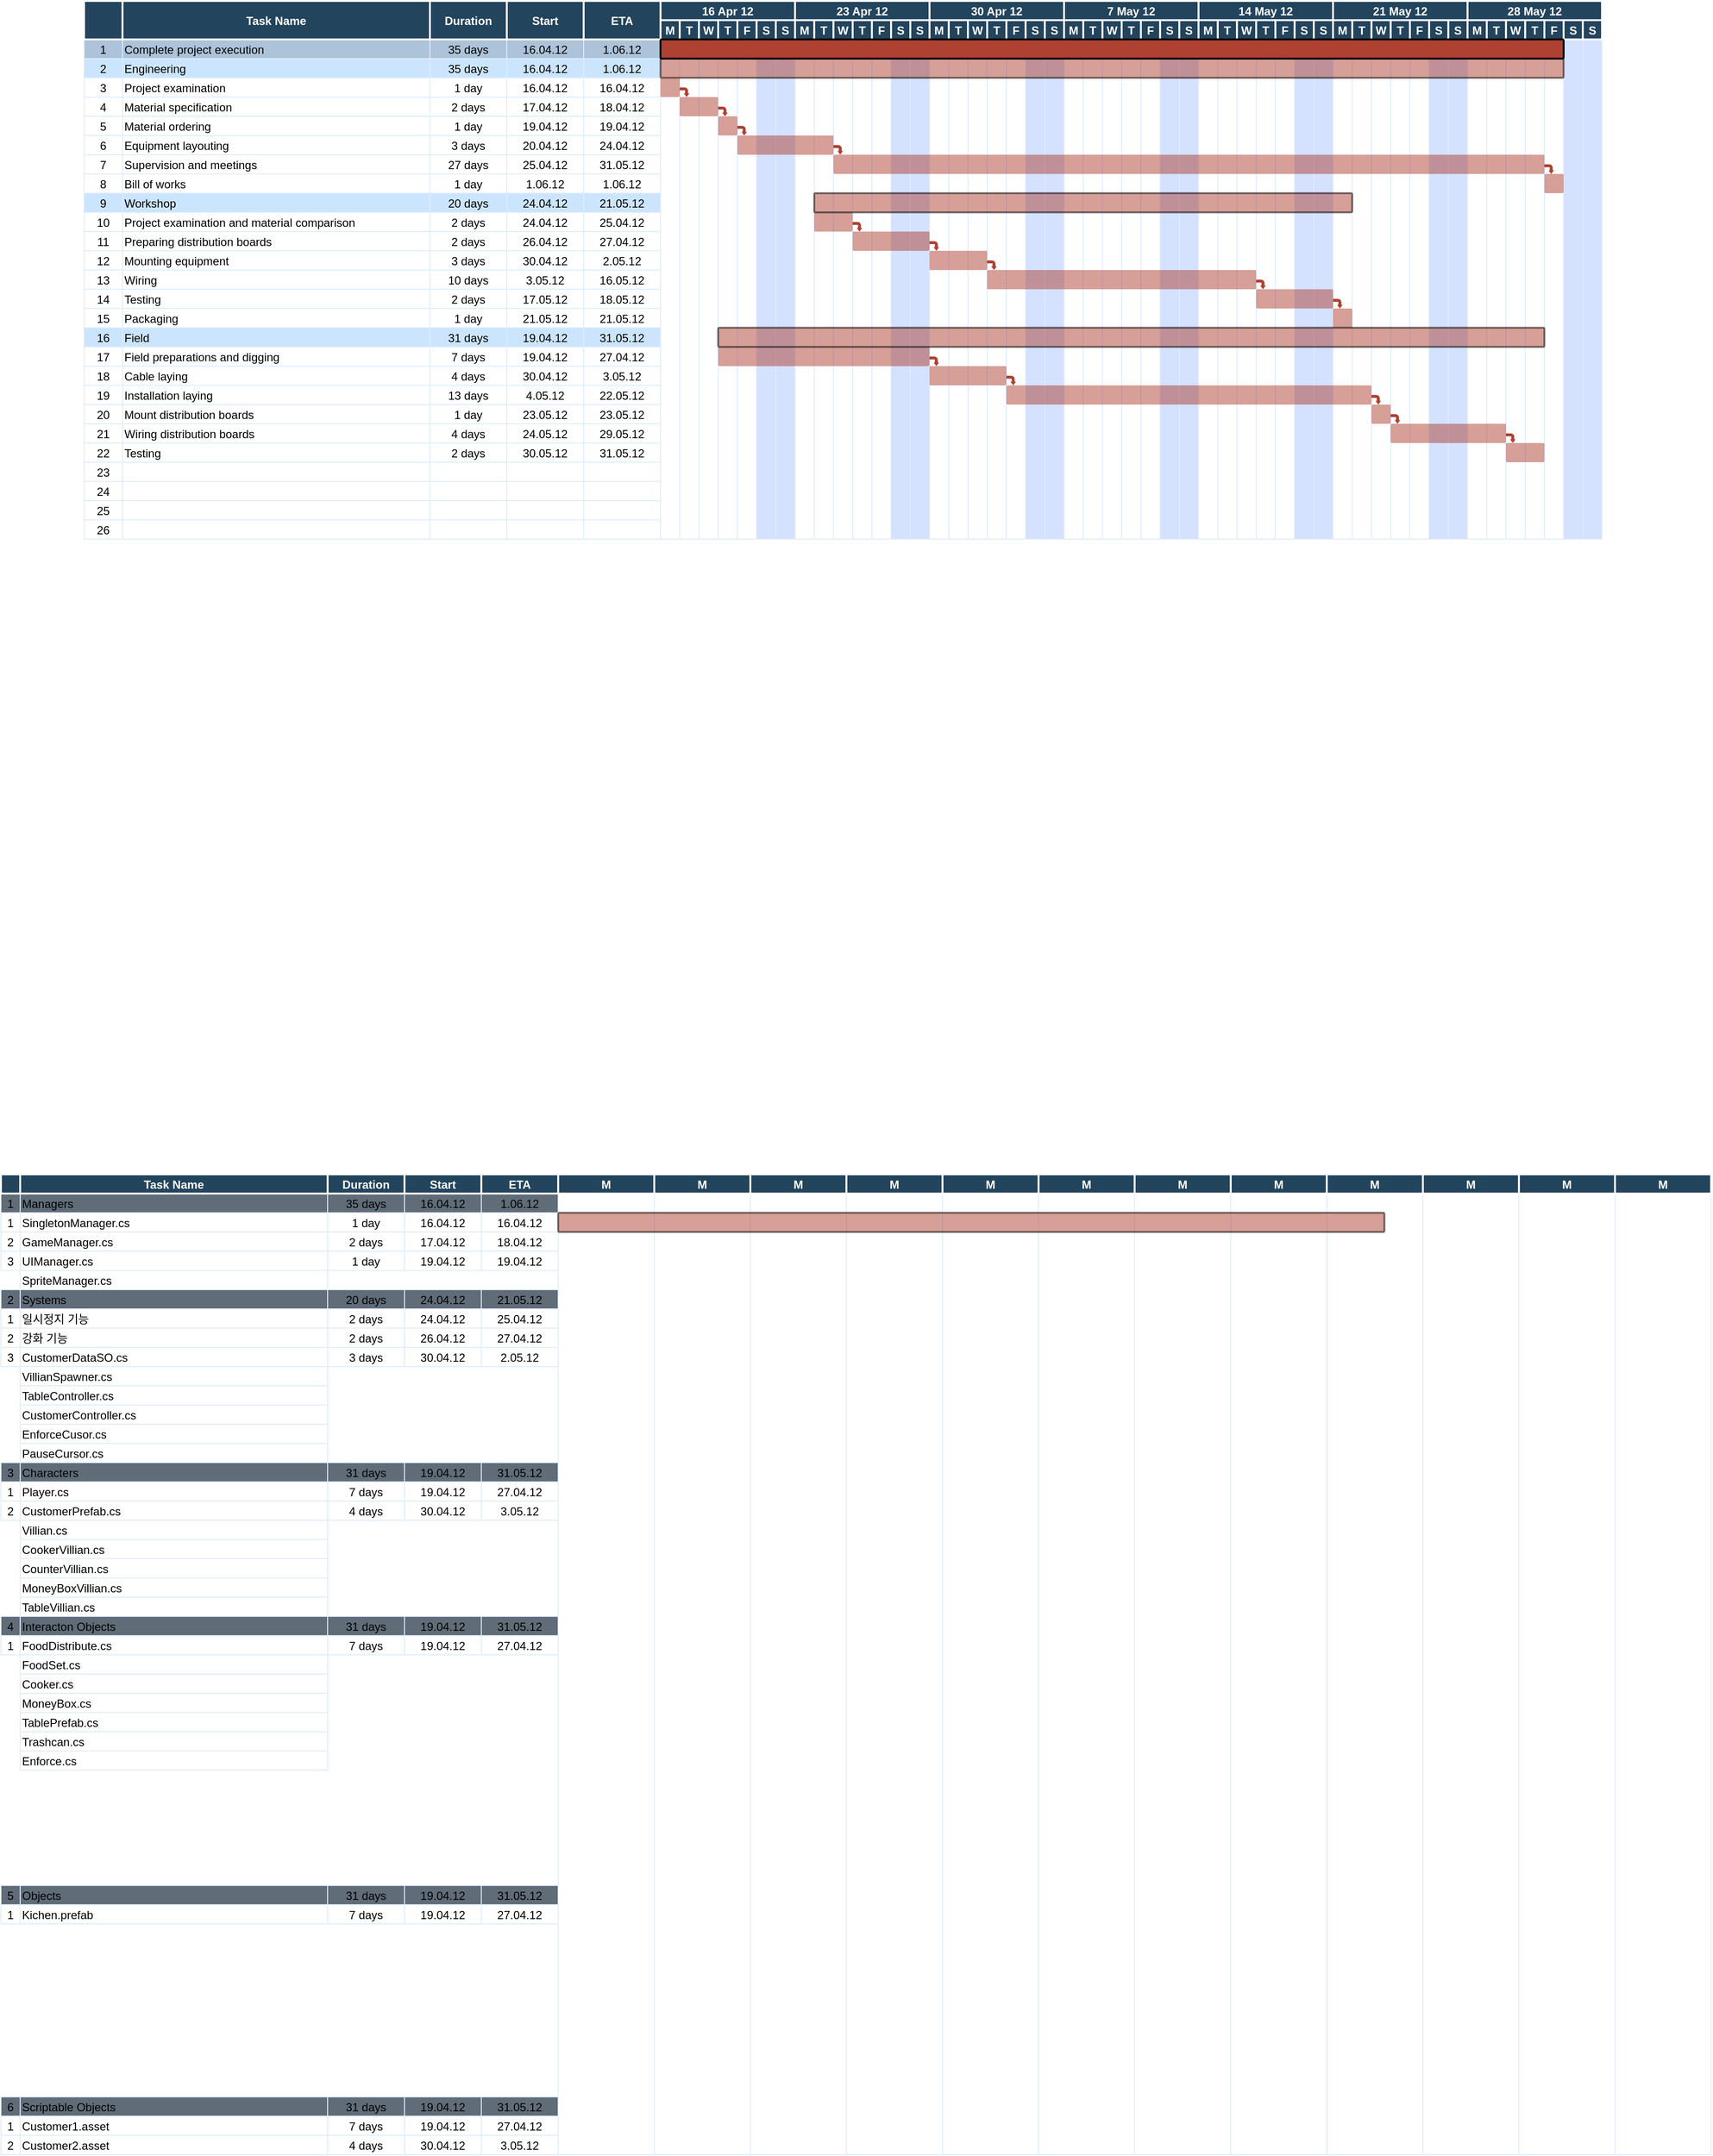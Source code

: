 <mxfile version="24.7.17">
  <diagram name="Page-1" id="8378b5f6-a2b2-b727-a746-972ab9d02e00">
    <mxGraphModel dx="2571.5" dy="915" grid="1" gridSize="10" guides="1" tooltips="1" connect="0" arrows="1" fold="1" page="1" pageScale="1.5" pageWidth="1169" pageHeight="827" background="none" math="0" shadow="0">
      <root>
        <mxCell id="0" />
        <mxCell id="1" parent="0" />
        <mxCell id="63" value="1" style="strokeColor=#DEEDFF;fillColor=#ADC3D9" parent="1" vertex="1">
          <mxGeometry x="86.5" y="60" width="40" height="20" as="geometry" />
        </mxCell>
        <mxCell id="64" value="Complete project execution" style="align=left;strokeColor=#DEEDFF;fillColor=#ADC3D9" parent="1" vertex="1">
          <mxGeometry x="126.5" y="60" width="320" height="20" as="geometry" />
        </mxCell>
        <mxCell id="65" value="35 days" style="strokeColor=#DEEDFF;fillColor=#ADC3D9" parent="1" vertex="1">
          <mxGeometry x="446.5" y="60" width="80.0" height="20" as="geometry" />
        </mxCell>
        <mxCell id="66" value="16.04.12" style="strokeColor=#DEEDFF;fillColor=#ADC3D9" parent="1" vertex="1">
          <mxGeometry x="526.5" y="60" width="80.0" height="20" as="geometry" />
        </mxCell>
        <mxCell id="67" value="1.06.12" style="strokeColor=#DEEDFF;fillColor=#ADC3D9" parent="1" vertex="1">
          <mxGeometry x="606.5" y="60.0" width="80.0" height="20" as="geometry" />
        </mxCell>
        <mxCell id="68" value="" style="strokeColor=#DEEDFF" parent="1" vertex="1">
          <mxGeometry x="686.5" y="60.0" width="20" height="520" as="geometry" />
        </mxCell>
        <mxCell id="69" value="2" style="strokeColor=#DEEDFF;fillColor=#CCE5FF" parent="1" vertex="1">
          <mxGeometry x="86.5" y="80.0" width="40" height="20" as="geometry" />
        </mxCell>
        <mxCell id="70" value="Engineering" style="align=left;strokeColor=#DEEDFF;fillColor=#CCE5FF" parent="1" vertex="1">
          <mxGeometry x="126.5" y="80.0" width="320.0" height="20" as="geometry" />
        </mxCell>
        <mxCell id="71" value="35 days" style="strokeColor=#DEEDFF;fillColor=#CCE5FF" parent="1" vertex="1">
          <mxGeometry x="446.5" y="80.0" width="80.0" height="20" as="geometry" />
        </mxCell>
        <mxCell id="72" value="16.04.12" style="strokeColor=#DEEDFF;fillColor=#CCE5FF" parent="1" vertex="1">
          <mxGeometry x="526.5" y="80.0" width="80.0" height="20" as="geometry" />
        </mxCell>
        <mxCell id="73" value="1.06.12" style="strokeColor=#DEEDFF;fillColor=#CCE5FF" parent="1" vertex="1">
          <mxGeometry x="606.5" y="80.0" width="80.0" height="20" as="geometry" />
        </mxCell>
        <mxCell id="74" value="3" style="strokeColor=#DEEDFF" parent="1" vertex="1">
          <mxGeometry x="86.5" y="100.0" width="40" height="20" as="geometry" />
        </mxCell>
        <mxCell id="75" value="Project examination" style="align=left;strokeColor=#DEEDFF" parent="1" vertex="1">
          <mxGeometry x="126.5" y="100.0" width="320.0" height="20.0" as="geometry" />
        </mxCell>
        <mxCell id="76" value="1 day" style="strokeColor=#DEEDFF" parent="1" vertex="1">
          <mxGeometry x="446.5" y="100.0" width="80.0" height="20" as="geometry" />
        </mxCell>
        <mxCell id="77" value="16.04.12" style="strokeColor=#DEEDFF" parent="1" vertex="1">
          <mxGeometry x="526.5" y="100.0" width="80.0" height="20" as="geometry" />
        </mxCell>
        <mxCell id="78" value="16.04.12" style="strokeColor=#DEEDFF" parent="1" vertex="1">
          <mxGeometry x="606.5" y="100" width="80.0" height="20" as="geometry" />
        </mxCell>
        <mxCell id="79" value="4" style="strokeColor=#DEEDFF" parent="1" vertex="1">
          <mxGeometry x="86.5" y="120.0" width="40" height="20" as="geometry" />
        </mxCell>
        <mxCell id="80" value="Material specification" style="align=left;strokeColor=#DEEDFF" parent="1" vertex="1">
          <mxGeometry x="126.5" y="120.0" width="320" height="20" as="geometry" />
        </mxCell>
        <mxCell id="81" value="2 days" style="strokeColor=#DEEDFF" parent="1" vertex="1">
          <mxGeometry x="446.5" y="120.0" width="80.0" height="20" as="geometry" />
        </mxCell>
        <mxCell id="82" value="17.04.12" style="strokeColor=#DEEDFF" parent="1" vertex="1">
          <mxGeometry x="526.5" y="120.0" width="80.0" height="20" as="geometry" />
        </mxCell>
        <mxCell id="83" value="18.04.12" style="strokeColor=#DEEDFF" parent="1" vertex="1">
          <mxGeometry x="606.5" y="120.0" width="80.0" height="20" as="geometry" />
        </mxCell>
        <mxCell id="84" value="5" style="strokeColor=#DEEDFF" parent="1" vertex="1">
          <mxGeometry x="86.5" y="140.0" width="40" height="20" as="geometry" />
        </mxCell>
        <mxCell id="85" value="Material ordering" style="align=left;strokeColor=#DEEDFF" parent="1" vertex="1">
          <mxGeometry x="126.5" y="140.0" width="320.0" height="20" as="geometry" />
        </mxCell>
        <mxCell id="86" value="1 day" style="strokeColor=#DEEDFF" parent="1" vertex="1">
          <mxGeometry x="446.5" y="140.0" width="80.0" height="20" as="geometry" />
        </mxCell>
        <mxCell id="87" value="19.04.12" style="strokeColor=#DEEDFF" parent="1" vertex="1">
          <mxGeometry x="526.5" y="140.0" width="80.0" height="20" as="geometry" />
        </mxCell>
        <mxCell id="88" value="19.04.12" style="strokeColor=#DEEDFF" parent="1" vertex="1">
          <mxGeometry x="606.5" y="140.0" width="80.0" height="20" as="geometry" />
        </mxCell>
        <mxCell id="89" value="6" style="strokeColor=#DEEDFF" parent="1" vertex="1">
          <mxGeometry x="86.5" y="160.0" width="40" height="20" as="geometry" />
        </mxCell>
        <mxCell id="90" value="Equipment layouting" style="align=left;strokeColor=#DEEDFF" parent="1" vertex="1">
          <mxGeometry x="126.5" y="160.0" width="320.0" height="20" as="geometry" />
        </mxCell>
        <mxCell id="91" value="3 days" style="strokeColor=#DEEDFF" parent="1" vertex="1">
          <mxGeometry x="446.5" y="160.0" width="80.0" height="20" as="geometry" />
        </mxCell>
        <mxCell id="92" value="20.04.12" style="strokeColor=#DEEDFF" parent="1" vertex="1">
          <mxGeometry x="526.5" y="160.0" width="80.0" height="20" as="geometry" />
        </mxCell>
        <mxCell id="93" value="24.04.12" style="strokeColor=#DEEDFF" parent="1" vertex="1">
          <mxGeometry x="606.5" y="160.0" width="80.0" height="20" as="geometry" />
        </mxCell>
        <mxCell id="94" value="7" style="strokeColor=#DEEDFF" parent="1" vertex="1">
          <mxGeometry x="86.5" y="180.0" width="40" height="20" as="geometry" />
        </mxCell>
        <mxCell id="95" value="Supervision and meetings" style="align=left;strokeColor=#DEEDFF" parent="1" vertex="1">
          <mxGeometry x="126.5" y="180.0" width="320.0" height="20" as="geometry" />
        </mxCell>
        <mxCell id="96" value="27 days" style="strokeColor=#DEEDFF" parent="1" vertex="1">
          <mxGeometry x="446.5" y="180.0" width="80.0" height="20" as="geometry" />
        </mxCell>
        <mxCell id="97" value="25.04.12" style="strokeColor=#DEEDFF" parent="1" vertex="1">
          <mxGeometry x="526.5" y="180.0" width="80.0" height="20" as="geometry" />
        </mxCell>
        <mxCell id="98" value="31.05.12" style="strokeColor=#DEEDFF" parent="1" vertex="1">
          <mxGeometry x="606.5" y="180.0" width="80.0" height="20" as="geometry" />
        </mxCell>
        <mxCell id="99" value="8" style="strokeColor=#DEEDFF" parent="1" vertex="1">
          <mxGeometry x="86.5" y="200.0" width="40" height="20" as="geometry" />
        </mxCell>
        <mxCell id="100" value="Bill of works" style="align=left;strokeColor=#DEEDFF" parent="1" vertex="1">
          <mxGeometry x="126.5" y="200.0" width="320.0" height="20" as="geometry" />
        </mxCell>
        <mxCell id="101" value="1 day" style="strokeColor=#DEEDFF" parent="1" vertex="1">
          <mxGeometry x="446.5" y="200.0" width="80.0" height="20" as="geometry" />
        </mxCell>
        <mxCell id="102" value="1.06.12" style="strokeColor=#DEEDFF" parent="1" vertex="1">
          <mxGeometry x="526.5" y="200.0" width="80.0" height="20" as="geometry" />
        </mxCell>
        <mxCell id="103" value="1.06.12" style="strokeColor=#DEEDFF" parent="1" vertex="1">
          <mxGeometry x="606.5" y="200.0" width="80.0" height="20" as="geometry" />
        </mxCell>
        <mxCell id="104" value="9" style="strokeColor=#DEEDFF;fillColor=#CCE5FF" parent="1" vertex="1">
          <mxGeometry x="86.5" y="220.0" width="40" height="20" as="geometry" />
        </mxCell>
        <mxCell id="105" value="Workshop" style="align=left;strokeColor=#DEEDFF;fillColor=#CCE5FF" parent="1" vertex="1">
          <mxGeometry x="126.5" y="220.0" width="320.0" height="20.0" as="geometry" />
        </mxCell>
        <mxCell id="106" value="20 days" style="strokeColor=#DEEDFF;fillColor=#CCE5FF" parent="1" vertex="1">
          <mxGeometry x="446.5" y="220.0" width="80.0" height="20" as="geometry" />
        </mxCell>
        <mxCell id="107" value="24.04.12" style="strokeColor=#DEEDFF;fillColor=#CCE5FF" parent="1" vertex="1">
          <mxGeometry x="526.5" y="220.0" width="80.0" height="20" as="geometry" />
        </mxCell>
        <mxCell id="108" value="21.05.12" style="strokeColor=#DEEDFF;fillColor=#CCE5FF" parent="1" vertex="1">
          <mxGeometry x="606.5" y="220.0" width="80.0" height="20" as="geometry" />
        </mxCell>
        <mxCell id="109" value="10" style="strokeColor=#DEEDFF" parent="1" vertex="1">
          <mxGeometry x="86.5" y="240.0" width="40" height="20" as="geometry" />
        </mxCell>
        <mxCell id="110" value="Project examination and material comparison" style="align=left;strokeColor=#DEEDFF" parent="1" vertex="1">
          <mxGeometry x="126.5" y="240.0" width="320.0" height="20" as="geometry" />
        </mxCell>
        <mxCell id="111" value="2 days" style="strokeColor=#DEEDFF" parent="1" vertex="1">
          <mxGeometry x="446.5" y="240.0" width="80.0" height="20" as="geometry" />
        </mxCell>
        <mxCell id="112" value="24.04.12" style="strokeColor=#DEEDFF" parent="1" vertex="1">
          <mxGeometry x="526.5" y="240.0" width="80.0" height="20" as="geometry" />
        </mxCell>
        <mxCell id="113" value="25.04.12" style="strokeColor=#DEEDFF" parent="1" vertex="1">
          <mxGeometry x="606.5" y="240.0" width="80.0" height="20" as="geometry" />
        </mxCell>
        <mxCell id="114" value="11" style="strokeColor=#DEEDFF" parent="1" vertex="1">
          <mxGeometry x="86.5" y="260.0" width="40" height="20" as="geometry" />
        </mxCell>
        <mxCell id="115" value="Preparing distribution boards" style="align=left;strokeColor=#DEEDFF" parent="1" vertex="1">
          <mxGeometry x="126.5" y="260.0" width="320.0" height="20" as="geometry" />
        </mxCell>
        <mxCell id="116" value="2 days" style="strokeColor=#DEEDFF" parent="1" vertex="1">
          <mxGeometry x="446.5" y="260.0" width="80.0" height="20" as="geometry" />
        </mxCell>
        <mxCell id="117" value="26.04.12" style="strokeColor=#DEEDFF" parent="1" vertex="1">
          <mxGeometry x="526.5" y="260.0" width="80.0" height="20" as="geometry" />
        </mxCell>
        <mxCell id="118" value="27.04.12" style="strokeColor=#DEEDFF" parent="1" vertex="1">
          <mxGeometry x="606.5" y="260.0" width="80.0" height="20" as="geometry" />
        </mxCell>
        <mxCell id="119" value="12" style="strokeColor=#DEEDFF" parent="1" vertex="1">
          <mxGeometry x="86.5" y="280.0" width="40" height="20" as="geometry" />
        </mxCell>
        <mxCell id="120" value="Mounting equipment" style="align=left;strokeColor=#DEEDFF" parent="1" vertex="1">
          <mxGeometry x="126.5" y="280.0" width="320" height="20" as="geometry" />
        </mxCell>
        <mxCell id="121" value="3 days" style="strokeColor=#DEEDFF" parent="1" vertex="1">
          <mxGeometry x="446.5" y="280.0" width="80.0" height="20" as="geometry" />
        </mxCell>
        <mxCell id="122" value="30.04.12" style="strokeColor=#DEEDFF" parent="1" vertex="1">
          <mxGeometry x="526.5" y="280.0" width="80.0" height="20" as="geometry" />
        </mxCell>
        <mxCell id="123" value="2.05.12" style="strokeColor=#DEEDFF" parent="1" vertex="1">
          <mxGeometry x="606.5" y="280.0" width="80.0" height="20" as="geometry" />
        </mxCell>
        <mxCell id="124" value="13" style="strokeColor=#DEEDFF" parent="1" vertex="1">
          <mxGeometry x="86.5" y="300.0" width="40" height="20" as="geometry" />
        </mxCell>
        <mxCell id="125" value="Wiring" style="align=left;strokeColor=#DEEDFF" parent="1" vertex="1">
          <mxGeometry x="126.5" y="300.0" width="320" height="20" as="geometry" />
        </mxCell>
        <mxCell id="126" value="10 days" style="strokeColor=#DEEDFF" parent="1" vertex="1">
          <mxGeometry x="446.5" y="300.0" width="80.0" height="20" as="geometry" />
        </mxCell>
        <mxCell id="127" value="3.05.12" style="strokeColor=#DEEDFF" parent="1" vertex="1">
          <mxGeometry x="526.5" y="300.0" width="80.0" height="20" as="geometry" />
        </mxCell>
        <mxCell id="128" value="16.05.12" style="strokeColor=#DEEDFF" parent="1" vertex="1">
          <mxGeometry x="606.5" y="300.0" width="80.0" height="20" as="geometry" />
        </mxCell>
        <mxCell id="129" value="14" style="strokeColor=#DEEDFF" parent="1" vertex="1">
          <mxGeometry x="86.5" y="320.0" width="40" height="20" as="geometry" />
        </mxCell>
        <mxCell id="130" value="Testing" style="align=left;strokeColor=#DEEDFF" parent="1" vertex="1">
          <mxGeometry x="126.5" y="320.0" width="320.0" height="20" as="geometry" />
        </mxCell>
        <mxCell id="131" value="2 days" style="strokeColor=#DEEDFF" parent="1" vertex="1">
          <mxGeometry x="446.5" y="320.0" width="80.0" height="20" as="geometry" />
        </mxCell>
        <mxCell id="132" value="17.05.12" style="strokeColor=#DEEDFF" parent="1" vertex="1">
          <mxGeometry x="526.5" y="320.0" width="80.0" height="20" as="geometry" />
        </mxCell>
        <mxCell id="133" value="18.05.12" style="strokeColor=#DEEDFF" parent="1" vertex="1">
          <mxGeometry x="606.5" y="320.0" width="80.0" height="20" as="geometry" />
        </mxCell>
        <mxCell id="134" value="15" style="strokeColor=#DEEDFF;fillColor=#FFFFFF" parent="1" vertex="1">
          <mxGeometry x="86.5" y="340.0" width="40" height="20" as="geometry" />
        </mxCell>
        <mxCell id="135" value="Packaging" style="align=left;strokeColor=#DEEDFF;fillColor=#FFFFFF" parent="1" vertex="1">
          <mxGeometry x="126.5" y="340.0" width="320.0" height="20" as="geometry" />
        </mxCell>
        <mxCell id="136" value="1 day" style="strokeColor=#DEEDFF;fillColor=#FFFFFF" parent="1" vertex="1">
          <mxGeometry x="446.5" y="340.0" width="80.0" height="20" as="geometry" />
        </mxCell>
        <mxCell id="137" value="21.05.12" style="strokeColor=#DEEDFF;fillColor=#FFFFFF" parent="1" vertex="1">
          <mxGeometry x="526.5" y="340.0" width="80.0" height="20" as="geometry" />
        </mxCell>
        <mxCell id="138" value="21.05.12" style="strokeColor=#DEEDFF;fillColor=#FFFFFF" parent="1" vertex="1">
          <mxGeometry x="606.5" y="340.0" width="80.0" height="20" as="geometry" />
        </mxCell>
        <mxCell id="139" value="16" style="strokeColor=#DEEDFF;fillColor=#CCE5FF" parent="1" vertex="1">
          <mxGeometry x="86.5" y="360.0" width="40" height="20" as="geometry" />
        </mxCell>
        <mxCell id="140" value="Field" style="align=left;strokeColor=#DEEDFF;fillColor=#CCE5FF" parent="1" vertex="1">
          <mxGeometry x="126.5" y="360.0" width="320.0" height="20" as="geometry" />
        </mxCell>
        <mxCell id="141" value="31 days" style="strokeColor=#DEEDFF;fillColor=#CCE5FF" parent="1" vertex="1">
          <mxGeometry x="446.5" y="360.0" width="80.0" height="20" as="geometry" />
        </mxCell>
        <mxCell id="142" value="19.04.12" style="strokeColor=#DEEDFF;fillColor=#CCE5FF" parent="1" vertex="1">
          <mxGeometry x="526.5" y="360.0" width="80.0" height="20" as="geometry" />
        </mxCell>
        <mxCell id="143" value="31.05.12" style="strokeColor=#DEEDFF;fillColor=#CCE5FF" parent="1" vertex="1">
          <mxGeometry x="606.5" y="360.0" width="80.0" height="20" as="geometry" />
        </mxCell>
        <mxCell id="144" value="17" style="strokeColor=#DEEDFF" parent="1" vertex="1">
          <mxGeometry x="86.5" y="380.0" width="40" height="20" as="geometry" />
        </mxCell>
        <mxCell id="145" value="Field preparations and digging" style="align=left;strokeColor=#DEEDFF" parent="1" vertex="1">
          <mxGeometry x="126.5" y="380.0" width="320.0" height="20" as="geometry" />
        </mxCell>
        <mxCell id="146" value="7 days" style="strokeColor=#DEEDFF" parent="1" vertex="1">
          <mxGeometry x="446.5" y="380.0" width="80.0" height="20" as="geometry" />
        </mxCell>
        <mxCell id="147" value="19.04.12" style="strokeColor=#DEEDFF" parent="1" vertex="1">
          <mxGeometry x="526.5" y="380.0" width="80.0" height="20" as="geometry" />
        </mxCell>
        <mxCell id="148" value="27.04.12" style="strokeColor=#DEEDFF" parent="1" vertex="1">
          <mxGeometry x="606.5" y="380.0" width="80.0" height="20" as="geometry" />
        </mxCell>
        <mxCell id="149" value="18" style="strokeColor=#DEEDFF" parent="1" vertex="1">
          <mxGeometry x="86.5" y="400.0" width="40" height="20" as="geometry" />
        </mxCell>
        <mxCell id="150" value="Cable laying" style="align=left;strokeColor=#DEEDFF" parent="1" vertex="1">
          <mxGeometry x="126.5" y="400.0" width="320.0" height="20" as="geometry" />
        </mxCell>
        <mxCell id="151" value="4 days" style="strokeColor=#DEEDFF" parent="1" vertex="1">
          <mxGeometry x="446.5" y="400.0" width="80.0" height="20" as="geometry" />
        </mxCell>
        <mxCell id="152" value="30.04.12" style="strokeColor=#DEEDFF" parent="1" vertex="1">
          <mxGeometry x="526.5" y="400.0" width="80.0" height="20" as="geometry" />
        </mxCell>
        <mxCell id="153" value="3.05.12" style="strokeColor=#DEEDFF" parent="1" vertex="1">
          <mxGeometry x="606.5" y="400.0" width="80.0" height="20" as="geometry" />
        </mxCell>
        <mxCell id="154" value="19" style="strokeColor=#DEEDFF" parent="1" vertex="1">
          <mxGeometry x="86.5" y="420.0" width="40" height="20" as="geometry" />
        </mxCell>
        <mxCell id="155" value="Installation laying" style="align=left;strokeColor=#DEEDFF" parent="1" vertex="1">
          <mxGeometry x="126.5" y="420.0" width="320.0" height="20" as="geometry" />
        </mxCell>
        <mxCell id="156" value="13 days" style="strokeColor=#DEEDFF" parent="1" vertex="1">
          <mxGeometry x="446.5" y="420.0" width="80.0" height="20" as="geometry" />
        </mxCell>
        <mxCell id="157" value="4.05.12" style="strokeColor=#DEEDFF" parent="1" vertex="1">
          <mxGeometry x="526.5" y="420.0" width="80.0" height="20" as="geometry" />
        </mxCell>
        <mxCell id="158" value="22.05.12" style="strokeColor=#DEEDFF" parent="1" vertex="1">
          <mxGeometry x="606.5" y="420.0" width="80.0" height="20" as="geometry" />
        </mxCell>
        <mxCell id="159" value="20" style="strokeColor=#DEEDFF" parent="1" vertex="1">
          <mxGeometry x="86.5" y="440.0" width="40" height="20" as="geometry" />
        </mxCell>
        <mxCell id="160" value="Mount distribution boards" style="align=left;strokeColor=#DEEDFF" parent="1" vertex="1">
          <mxGeometry x="126.5" y="440.0" width="320.0" height="20" as="geometry" />
        </mxCell>
        <mxCell id="161" value="1 day" style="strokeColor=#DEEDFF" parent="1" vertex="1">
          <mxGeometry x="446.5" y="440.0" width="80.0" height="20" as="geometry" />
        </mxCell>
        <mxCell id="162" value="23.05.12" style="strokeColor=#DEEDFF" parent="1" vertex="1">
          <mxGeometry x="526.5" y="440.0" width="80.0" height="20" as="geometry" />
        </mxCell>
        <mxCell id="163" value="23.05.12" style="strokeColor=#DEEDFF" parent="1" vertex="1">
          <mxGeometry x="606.5" y="440.0" width="80.0" height="20" as="geometry" />
        </mxCell>
        <mxCell id="164" value="21" style="strokeColor=#DEEDFF" parent="1" vertex="1">
          <mxGeometry x="86.5" y="460.0" width="40" height="20" as="geometry" />
        </mxCell>
        <mxCell id="165" value="Wiring distribution boards" style="align=left;strokeColor=#DEEDFF" parent="1" vertex="1">
          <mxGeometry x="126.5" y="460.0" width="320.0" height="20" as="geometry" />
        </mxCell>
        <mxCell id="166" value="4 days" style="strokeColor=#DEEDFF" parent="1" vertex="1">
          <mxGeometry x="446.5" y="460.0" width="80.0" height="20" as="geometry" />
        </mxCell>
        <mxCell id="167" value="24.05.12" style="strokeColor=#DEEDFF" parent="1" vertex="1">
          <mxGeometry x="526.5" y="460.0" width="80.0" height="20" as="geometry" />
        </mxCell>
        <mxCell id="168" value="29.05.12" style="strokeColor=#DEEDFF" parent="1" vertex="1">
          <mxGeometry x="606.5" y="460.0" width="80.0" height="20" as="geometry" />
        </mxCell>
        <mxCell id="169" value="22" style="strokeColor=#DEEDFF" parent="1" vertex="1">
          <mxGeometry x="86.5" y="480.0" width="40" height="20" as="geometry" />
        </mxCell>
        <mxCell id="170" value="Testing" style="align=left;strokeColor=#DEEDFF" parent="1" vertex="1">
          <mxGeometry x="126.5" y="480.0" width="320.0" height="20" as="geometry" />
        </mxCell>
        <mxCell id="171" value="2 days" style="strokeColor=#DEEDFF" parent="1" vertex="1">
          <mxGeometry x="446.5" y="480.0" width="80.0" height="20" as="geometry" />
        </mxCell>
        <mxCell id="172" value="30.05.12" style="strokeColor=#DEEDFF" parent="1" vertex="1">
          <mxGeometry x="526.5" y="480.0" width="80.0" height="20" as="geometry" />
        </mxCell>
        <mxCell id="173" value="31.05.12" style="strokeColor=#DEEDFF" parent="1" vertex="1">
          <mxGeometry x="606.5" y="480.0" width="80.0" height="20" as="geometry" />
        </mxCell>
        <mxCell id="174" value="23" style="strokeColor=#DEEDFF" parent="1" vertex="1">
          <mxGeometry x="86.5" y="500.0" width="40" height="20" as="geometry" />
        </mxCell>
        <mxCell id="175" value="" style="align=left;strokeColor=#DEEDFF" parent="1" vertex="1">
          <mxGeometry x="126.5" y="500.0" width="320.0" height="20" as="geometry" />
        </mxCell>
        <mxCell id="176" value="" style="strokeColor=#DEEDFF" parent="1" vertex="1">
          <mxGeometry x="446.5" y="500.0" width="80.0" height="20" as="geometry" />
        </mxCell>
        <mxCell id="177" value="" style="strokeColor=#DEEDFF" parent="1" vertex="1">
          <mxGeometry x="526.5" y="500.0" width="80.0" height="20" as="geometry" />
        </mxCell>
        <mxCell id="178" value="" style="strokeColor=#DEEDFF" parent="1" vertex="1">
          <mxGeometry x="606.5" y="500.0" width="80.0" height="20" as="geometry" />
        </mxCell>
        <mxCell id="179" value="24" style="strokeColor=#DEEDFF" parent="1" vertex="1">
          <mxGeometry x="86.5" y="520.0" width="40" height="20" as="geometry" />
        </mxCell>
        <mxCell id="180" value="" style="align=left;strokeColor=#DEEDFF" parent="1" vertex="1">
          <mxGeometry x="126.5" y="520.0" width="320.0" height="20" as="geometry" />
        </mxCell>
        <mxCell id="181" value="" style="strokeColor=#DEEDFF" parent="1" vertex="1">
          <mxGeometry x="446.5" y="520.0" width="80.0" height="20" as="geometry" />
        </mxCell>
        <mxCell id="182" value="" style="strokeColor=#DEEDFF" parent="1" vertex="1">
          <mxGeometry x="526.5" y="520.0" width="80.0" height="20" as="geometry" />
        </mxCell>
        <mxCell id="183" value="" style="strokeColor=#DEEDFF" parent="1" vertex="1">
          <mxGeometry x="606.5" y="520.0" width="80.0" height="20" as="geometry" />
        </mxCell>
        <mxCell id="184" value="25" style="strokeColor=#DEEDFF" parent="1" vertex="1">
          <mxGeometry x="86.5" y="540.0" width="40" height="20" as="geometry" />
        </mxCell>
        <mxCell id="185" value="" style="align=left;strokeColor=#DEEDFF" parent="1" vertex="1">
          <mxGeometry x="126.5" y="540.0" width="320.0" height="20" as="geometry" />
        </mxCell>
        <mxCell id="186" value="" style="strokeColor=#DEEDFF" parent="1" vertex="1">
          <mxGeometry x="446.5" y="540.0" width="80.0" height="20" as="geometry" />
        </mxCell>
        <mxCell id="187" value="" style="strokeColor=#DEEDFF" parent="1" vertex="1">
          <mxGeometry x="526.5" y="540.0" width="80.0" height="20" as="geometry" />
        </mxCell>
        <mxCell id="188" value="" style="strokeColor=#DEEDFF" parent="1" vertex="1">
          <mxGeometry x="606.5" y="540.0" width="80.0" height="20" as="geometry" />
        </mxCell>
        <mxCell id="189" value="26" style="strokeColor=#DEEDFF" parent="1" vertex="1">
          <mxGeometry x="86.5" y="560.0" width="40" height="20" as="geometry" />
        </mxCell>
        <mxCell id="190" value="" style="align=left;strokeColor=#DEEDFF" parent="1" vertex="1">
          <mxGeometry x="126.5" y="560.0" width="320.0" height="20" as="geometry" />
        </mxCell>
        <mxCell id="191" value="" style="strokeColor=#DEEDFF" parent="1" vertex="1">
          <mxGeometry x="446.5" y="560.0" width="80.0" height="20" as="geometry" />
        </mxCell>
        <mxCell id="192" value="" style="strokeColor=#DEEDFF" parent="1" vertex="1">
          <mxGeometry x="526.5" y="560.0" width="80.0" height="20" as="geometry" />
        </mxCell>
        <mxCell id="193" value="" style="strokeColor=#DEEDFF" parent="1" vertex="1">
          <mxGeometry x="606.5" y="560.0" width="80.0" height="20" as="geometry" />
        </mxCell>
        <mxCell id="194" value="" style="strokeColor=#DEEDFF" parent="1" vertex="1">
          <mxGeometry x="706.5" y="60.0" width="20" height="520" as="geometry" />
        </mxCell>
        <mxCell id="195" value="" style="strokeColor=#DEEDFF" parent="1" vertex="1">
          <mxGeometry x="726.5" y="60.0" width="20" height="520" as="geometry" />
        </mxCell>
        <mxCell id="196" value="" style="strokeColor=#DEEDFF" parent="1" vertex="1">
          <mxGeometry x="746.5" y="60.0" width="20" height="520" as="geometry" />
        </mxCell>
        <mxCell id="197" value="" style="strokeColor=#DEEDFF" parent="1" vertex="1">
          <mxGeometry x="766.5" y="60.0" width="20" height="520" as="geometry" />
        </mxCell>
        <mxCell id="198" value="" style="strokeColor=#DEEDFF;fillColor=#D4E1FF" parent="1" vertex="1">
          <mxGeometry x="786.5" y="60.0" width="20" height="520" as="geometry" />
        </mxCell>
        <mxCell id="199" value="" style="strokeColor=#DEEDFF;fillColor=#D4E1FF" parent="1" vertex="1">
          <mxGeometry x="806.5" y="60.0" width="20" height="520" as="geometry" />
        </mxCell>
        <mxCell id="200" value="" style="strokeColor=#DEEDFF" parent="1" vertex="1">
          <mxGeometry x="826.5" y="60.0" width="20" height="520" as="geometry" />
        </mxCell>
        <mxCell id="201" value="" style="strokeColor=#DEEDFF" parent="1" vertex="1">
          <mxGeometry x="846.5" y="60.0" width="20" height="520" as="geometry" />
        </mxCell>
        <mxCell id="202" value="" style="strokeColor=#DEEDFF" parent="1" vertex="1">
          <mxGeometry x="866.5" y="60.0" width="20" height="520" as="geometry" />
        </mxCell>
        <mxCell id="203" value="" style="strokeColor=#DEEDFF" parent="1" vertex="1">
          <mxGeometry x="886.5" y="60.0" width="20" height="520" as="geometry" />
        </mxCell>
        <mxCell id="204" value="" style="strokeColor=#DEEDFF" parent="1" vertex="1">
          <mxGeometry x="906.5" y="60.0" width="20" height="520" as="geometry" />
        </mxCell>
        <mxCell id="205" value="" style="strokeColor=#DEEDFF;fillColor=#D4E1FF" parent="1" vertex="1">
          <mxGeometry x="926.5" y="60.0" width="20" height="520" as="geometry" />
        </mxCell>
        <mxCell id="206" value="" style="strokeColor=#DEEDFF;fillColor=#D4E1FF" parent="1" vertex="1">
          <mxGeometry x="946.5" y="60.0" width="20" height="520" as="geometry" />
        </mxCell>
        <mxCell id="207" value="" style="strokeColor=#DEEDFF" parent="1" vertex="1">
          <mxGeometry x="966.5" y="60.0" width="20" height="520" as="geometry" />
        </mxCell>
        <mxCell id="208" value="" style="strokeColor=#DEEDFF" parent="1" vertex="1">
          <mxGeometry x="986.5" y="60.0" width="20" height="520" as="geometry" />
        </mxCell>
        <mxCell id="209" value="" style="strokeColor=#DEEDFF" parent="1" vertex="1">
          <mxGeometry x="1006.5" y="60.0" width="20" height="520" as="geometry" />
        </mxCell>
        <mxCell id="210" value="" style="strokeColor=#DEEDFF" parent="1" vertex="1">
          <mxGeometry x="1026.5" y="60.0" width="20" height="520" as="geometry" />
        </mxCell>
        <mxCell id="211" value="" style="strokeColor=#DEEDFF" parent="1" vertex="1">
          <mxGeometry x="1046.5" y="60.0" width="20" height="520" as="geometry" />
        </mxCell>
        <mxCell id="212" value="" style="strokeColor=#DEEDFF;fillColor=#D4E1FF" parent="1" vertex="1">
          <mxGeometry x="1066.5" y="60.0" width="20" height="520" as="geometry" />
        </mxCell>
        <mxCell id="213" value="" style="strokeColor=#DEEDFF;fillColor=#D4E1FF" parent="1" vertex="1">
          <mxGeometry x="1086.5" y="60.0" width="20" height="520" as="geometry" />
        </mxCell>
        <mxCell id="214" value="" style="strokeColor=#DEEDFF" parent="1" vertex="1">
          <mxGeometry x="1106.5" y="60.0" width="20" height="520" as="geometry" />
        </mxCell>
        <mxCell id="215" value="" style="strokeColor=#DEEDFF" parent="1" vertex="1">
          <mxGeometry x="1126.5" y="60.0" width="20" height="520" as="geometry" />
        </mxCell>
        <mxCell id="216" value="" style="strokeColor=#DEEDFF" parent="1" vertex="1">
          <mxGeometry x="1146.5" y="60.0" width="20" height="520" as="geometry" />
        </mxCell>
        <mxCell id="217" value="" style="strokeColor=#DEEDFF" parent="1" vertex="1">
          <mxGeometry x="1166.5" y="60.0" width="20" height="520" as="geometry" />
        </mxCell>
        <mxCell id="218" value="" style="strokeColor=#DEEDFF" parent="1" vertex="1">
          <mxGeometry x="1186.5" y="60.0" width="20" height="520" as="geometry" />
        </mxCell>
        <mxCell id="219" value="" style="strokeColor=#DEEDFF;fillColor=#D4E1FF" parent="1" vertex="1">
          <mxGeometry x="1206.5" y="60.0" width="20" height="520" as="geometry" />
        </mxCell>
        <mxCell id="220" value="" style="strokeColor=#DEEDFF;fillColor=#D4E1FF" parent="1" vertex="1">
          <mxGeometry x="1226.5" y="60.0" width="20" height="520" as="geometry" />
        </mxCell>
        <mxCell id="221" value="" style="strokeColor=#DEEDFF" parent="1" vertex="1">
          <mxGeometry x="1246.5" y="60.0" width="20" height="520" as="geometry" />
        </mxCell>
        <mxCell id="222" value="" style="strokeColor=#DEEDFF" parent="1" vertex="1">
          <mxGeometry x="1266.5" y="60.0" width="20" height="520" as="geometry" />
        </mxCell>
        <mxCell id="223" value="" style="strokeColor=#DEEDFF" parent="1" vertex="1">
          <mxGeometry x="1286.5" y="60.0" width="20" height="520" as="geometry" />
        </mxCell>
        <mxCell id="224" value="" style="strokeColor=#DEEDFF" parent="1" vertex="1">
          <mxGeometry x="1306.5" y="60.0" width="20" height="520" as="geometry" />
        </mxCell>
        <mxCell id="225" value="" style="strokeColor=#DEEDFF" parent="1" vertex="1">
          <mxGeometry x="1326.5" y="60.0" width="20" height="520" as="geometry" />
        </mxCell>
        <mxCell id="226" value="" style="strokeColor=#DEEDFF;fillColor=#D4E1FF" parent="1" vertex="1">
          <mxGeometry x="1346.5" y="60.0" width="20" height="520" as="geometry" />
        </mxCell>
        <mxCell id="227" value="" style="strokeColor=#DEEDFF;fillColor=#D4E1FF" parent="1" vertex="1">
          <mxGeometry x="1366.5" y="60.0" width="20" height="520" as="geometry" />
        </mxCell>
        <mxCell id="228" value="" style="strokeColor=#DEEDFF" parent="1" vertex="1">
          <mxGeometry x="1386.5" y="60.0" width="20" height="520" as="geometry" />
        </mxCell>
        <mxCell id="229" value="" style="strokeColor=#DEEDFF" parent="1" vertex="1">
          <mxGeometry x="1406.5" y="60.0" width="20" height="520" as="geometry" />
        </mxCell>
        <mxCell id="230" value="" style="strokeColor=#DEEDFF" parent="1" vertex="1">
          <mxGeometry x="1426.5" y="60.0" width="20" height="520" as="geometry" />
        </mxCell>
        <mxCell id="231" value="" style="strokeColor=#DEEDFF" parent="1" vertex="1">
          <mxGeometry x="1446.5" y="60.0" width="20" height="520" as="geometry" />
        </mxCell>
        <mxCell id="232" value="" style="strokeColor=#DEEDFF" parent="1" vertex="1">
          <mxGeometry x="1466.5" y="60.0" width="20" height="520" as="geometry" />
        </mxCell>
        <mxCell id="233" value="" style="strokeColor=#DEEDFF;fillColor=#D4E1FF" parent="1" vertex="1">
          <mxGeometry x="1486.5" y="60.0" width="20" height="520" as="geometry" />
        </mxCell>
        <mxCell id="234" value="" style="strokeColor=#DEEDFF;fillColor=#D4E1FF" parent="1" vertex="1">
          <mxGeometry x="1506.5" y="60.0" width="20" height="520" as="geometry" />
        </mxCell>
        <mxCell id="235" value="" style="strokeColor=#DEEDFF" parent="1" vertex="1">
          <mxGeometry x="1526.5" y="60.0" width="20" height="520" as="geometry" />
        </mxCell>
        <mxCell id="236" value="" style="strokeColor=#DEEDFF" parent="1" vertex="1">
          <mxGeometry x="1546.5" y="60.0" width="20" height="520" as="geometry" />
        </mxCell>
        <mxCell id="237" value="" style="strokeColor=#DEEDFF" parent="1" vertex="1">
          <mxGeometry x="1566.5" y="60.0" width="20" height="520" as="geometry" />
        </mxCell>
        <mxCell id="238" value="" style="strokeColor=#DEEDFF" parent="1" vertex="1">
          <mxGeometry x="1586.5" y="60.0" width="20" height="520" as="geometry" />
        </mxCell>
        <mxCell id="239" value="" style="strokeColor=#DEEDFF" parent="1" vertex="1">
          <mxGeometry x="1606.5" y="60.0" width="20" height="520" as="geometry" />
        </mxCell>
        <mxCell id="240" value="" style="strokeColor=#DEEDFF;fillColor=#D4E1FF" parent="1" vertex="1">
          <mxGeometry x="1626.5" y="60.0" width="20" height="520" as="geometry" />
        </mxCell>
        <mxCell id="241" value="" style="strokeColor=#DEEDFF;fillColor=#D4E1FF" parent="1" vertex="1">
          <mxGeometry x="1646.5" y="60.0" width="20" height="520" as="geometry" />
        </mxCell>
        <mxCell id="2" value="Task Name" style="fillColor=#23445D;strokeColor=#FFFFFF;strokeWidth=2;fontColor=#FFFFFF;fontStyle=1" parent="1" vertex="1">
          <mxGeometry x="126.5" y="20" width="320" height="40" as="geometry" />
        </mxCell>
        <mxCell id="3" value="" style="fillColor=#23445D;strokeColor=#FFFFFF;strokeWidth=2;fontColor=#FFFFFF;fontStyle=1" parent="1" vertex="1">
          <mxGeometry x="86.5" y="20" width="40" height="40" as="geometry" />
        </mxCell>
        <mxCell id="4" value="16 Apr 12" style="fillColor=#23445D;strokeColor=#FFFFFF;strokeWidth=2;fontColor=#FFFFFF;fontStyle=1" parent="1" vertex="1">
          <mxGeometry x="686.5" y="20.0" width="140" height="20" as="geometry" />
        </mxCell>
        <mxCell id="5" value="M" style="fillColor=#23445D;strokeColor=#FFFFFF;strokeWidth=2;fontColor=#FFFFFF;fontStyle=1" parent="1" vertex="1">
          <mxGeometry x="686.5" y="40.0" width="20" height="20" as="geometry" />
        </mxCell>
        <mxCell id="6" value="T" style="fillColor=#23445D;strokeColor=#FFFFFF;strokeWidth=2;fontColor=#FFFFFF;fontStyle=1" parent="1" vertex="1">
          <mxGeometry x="706.5" y="40.0" width="20" height="20" as="geometry" />
        </mxCell>
        <mxCell id="7" value="W" style="fillColor=#23445D;strokeColor=#FFFFFF;strokeWidth=2;fontColor=#FFFFFF;fontStyle=1" parent="1" vertex="1">
          <mxGeometry x="726.5" y="40.0" width="20" height="20" as="geometry" />
        </mxCell>
        <mxCell id="8" value="T" style="fillColor=#23445D;strokeColor=#FFFFFF;strokeWidth=2;fontColor=#FFFFFF;fontStyle=1" parent="1" vertex="1">
          <mxGeometry x="746.5" y="40.0" width="20" height="20" as="geometry" />
        </mxCell>
        <mxCell id="9" value="F" style="fillColor=#23445D;strokeColor=#FFFFFF;strokeWidth=2;fontColor=#FFFFFF;fontStyle=1" parent="1" vertex="1">
          <mxGeometry x="766.5" y="40.0" width="20" height="20" as="geometry" />
        </mxCell>
        <mxCell id="10" value="S" style="fillColor=#23445D;strokeColor=#FFFFFF;strokeWidth=2;fontColor=#FFFFFF;fontStyle=1" parent="1" vertex="1">
          <mxGeometry x="786.5" y="40.0" width="20" height="20" as="geometry" />
        </mxCell>
        <mxCell id="11" value="S" style="fillColor=#23445D;strokeColor=#FFFFFF;strokeWidth=2;fontColor=#FFFFFF;fontStyle=1" parent="1" vertex="1">
          <mxGeometry x="806.5" y="40.0" width="20" height="20" as="geometry" />
        </mxCell>
        <mxCell id="12" value="Duration" style="fillColor=#23445D;strokeColor=#FFFFFF;strokeWidth=2;fontColor=#FFFFFF;fontStyle=1" parent="1" vertex="1">
          <mxGeometry x="446.5" y="20.0" width="80.0" height="40.0" as="geometry" />
        </mxCell>
        <mxCell id="13" value="Start" style="fillColor=#23445D;strokeColor=#FFFFFF;strokeWidth=2;fontColor=#FFFFFF;fontStyle=1" parent="1" vertex="1">
          <mxGeometry x="526.5" y="20.0" width="80.0" height="40.0" as="geometry" />
        </mxCell>
        <mxCell id="14" value="ETA" style="fillColor=#23445D;strokeColor=#FFFFFF;strokeWidth=2;fontColor=#FFFFFF;fontStyle=1" parent="1" vertex="1">
          <mxGeometry x="606.5" y="20.0" width="80.0" height="40.0" as="geometry" />
        </mxCell>
        <mxCell id="15" value="23 Apr 12" style="fillColor=#23445D;strokeColor=#FFFFFF;strokeWidth=2;fontColor=#FFFFFF;fontStyle=1" parent="1" vertex="1">
          <mxGeometry x="826.5" y="20.0" width="140" height="20" as="geometry" />
        </mxCell>
        <mxCell id="16" value="M" style="fillColor=#23445D;strokeColor=#FFFFFF;strokeWidth=2;fontColor=#FFFFFF;fontStyle=1" parent="1" vertex="1">
          <mxGeometry x="826.5" y="40.0" width="20" height="20" as="geometry" />
        </mxCell>
        <mxCell id="17" value="T" style="fillColor=#23445D;strokeColor=#FFFFFF;strokeWidth=2;fontColor=#FFFFFF;fontStyle=1" parent="1" vertex="1">
          <mxGeometry x="846.5" y="40.0" width="20" height="20" as="geometry" />
        </mxCell>
        <mxCell id="18" value="W" style="fillColor=#23445D;strokeColor=#FFFFFF;strokeWidth=2;fontColor=#FFFFFF;fontStyle=1" parent="1" vertex="1">
          <mxGeometry x="866.5" y="40.0" width="20" height="20" as="geometry" />
        </mxCell>
        <mxCell id="19" value="T" style="fillColor=#23445D;strokeColor=#FFFFFF;strokeWidth=2;fontColor=#FFFFFF;fontStyle=1" parent="1" vertex="1">
          <mxGeometry x="886.5" y="40.0" width="20" height="20" as="geometry" />
        </mxCell>
        <mxCell id="20" value="F" style="fillColor=#23445D;strokeColor=#FFFFFF;strokeWidth=2;fontColor=#FFFFFF;fontStyle=1" parent="1" vertex="1">
          <mxGeometry x="906.5" y="40.0" width="20" height="20" as="geometry" />
        </mxCell>
        <mxCell id="21" value="S" style="fillColor=#23445D;strokeColor=#FFFFFF;strokeWidth=2;fontColor=#FFFFFF;fontStyle=1" parent="1" vertex="1">
          <mxGeometry x="926.5" y="40.0" width="20" height="20" as="geometry" />
        </mxCell>
        <mxCell id="22" value="S" style="fillColor=#23445D;strokeColor=#FFFFFF;strokeWidth=2;fontColor=#FFFFFF;fontStyle=1" parent="1" vertex="1">
          <mxGeometry x="946.5" y="40.0" width="20" height="20" as="geometry" />
        </mxCell>
        <mxCell id="23" value="30 Apr 12" style="fillColor=#23445D;strokeColor=#FFFFFF;strokeWidth=2;fontColor=#FFFFFF;fontStyle=1" parent="1" vertex="1">
          <mxGeometry x="966.5" y="20.0" width="140" height="20" as="geometry" />
        </mxCell>
        <mxCell id="24" value="M" style="fillColor=#23445D;strokeColor=#FFFFFF;strokeWidth=2;fontColor=#FFFFFF;fontStyle=1" parent="1" vertex="1">
          <mxGeometry x="966.5" y="40.0" width="20" height="20" as="geometry" />
        </mxCell>
        <mxCell id="25" value="T" style="fillColor=#23445D;strokeColor=#FFFFFF;strokeWidth=2;fontColor=#FFFFFF;fontStyle=1" parent="1" vertex="1">
          <mxGeometry x="986.5" y="40.0" width="20" height="20" as="geometry" />
        </mxCell>
        <mxCell id="26" value="W" style="fillColor=#23445D;strokeColor=#FFFFFF;strokeWidth=2;fontColor=#FFFFFF;fontStyle=1" parent="1" vertex="1">
          <mxGeometry x="1006.5" y="40.0" width="20" height="20" as="geometry" />
        </mxCell>
        <mxCell id="27" value="T" style="fillColor=#23445D;strokeColor=#FFFFFF;strokeWidth=2;fontColor=#FFFFFF;fontStyle=1" parent="1" vertex="1">
          <mxGeometry x="1026.5" y="40.0" width="20" height="20" as="geometry" />
        </mxCell>
        <mxCell id="28" value="F" style="fillColor=#23445D;strokeColor=#FFFFFF;strokeWidth=2;fontColor=#FFFFFF;fontStyle=1" parent="1" vertex="1">
          <mxGeometry x="1046.5" y="40.0" width="20" height="20" as="geometry" />
        </mxCell>
        <mxCell id="29" value="S" style="fillColor=#23445D;strokeColor=#FFFFFF;strokeWidth=2;fontColor=#FFFFFF;fontStyle=1" parent="1" vertex="1">
          <mxGeometry x="1066.5" y="40.0" width="20" height="20" as="geometry" />
        </mxCell>
        <mxCell id="30" value="S" style="fillColor=#23445D;strokeColor=#FFFFFF;strokeWidth=2;fontColor=#FFFFFF;fontStyle=1" parent="1" vertex="1">
          <mxGeometry x="1086.5" y="40.0" width="20" height="20" as="geometry" />
        </mxCell>
        <mxCell id="31" value="7 May 12" style="fillColor=#23445D;strokeColor=#FFFFFF;strokeWidth=2;fontColor=#FFFFFF;fontStyle=1" parent="1" vertex="1">
          <mxGeometry x="1106.5" y="20.0" width="140" height="20" as="geometry" />
        </mxCell>
        <mxCell id="32" value="M" style="fillColor=#23445D;strokeColor=#FFFFFF;strokeWidth=2;fontColor=#FFFFFF;fontStyle=1" parent="1" vertex="1">
          <mxGeometry x="1106.5" y="40.0" width="20" height="20" as="geometry" />
        </mxCell>
        <mxCell id="33" value="T" style="fillColor=#23445D;strokeColor=#FFFFFF;strokeWidth=2;fontColor=#FFFFFF;fontStyle=1" parent="1" vertex="1">
          <mxGeometry x="1126.5" y="40.0" width="20" height="20" as="geometry" />
        </mxCell>
        <mxCell id="34" value="W" style="fillColor=#23445D;strokeColor=#FFFFFF;strokeWidth=2;fontColor=#FFFFFF;fontStyle=1" parent="1" vertex="1">
          <mxGeometry x="1146.5" y="40.0" width="20" height="20" as="geometry" />
        </mxCell>
        <mxCell id="35" value="T" style="fillColor=#23445D;strokeColor=#FFFFFF;strokeWidth=2;fontColor=#FFFFFF;fontStyle=1" parent="1" vertex="1">
          <mxGeometry x="1166.5" y="40.0" width="20" height="20" as="geometry" />
        </mxCell>
        <mxCell id="36" value="F" style="fillColor=#23445D;strokeColor=#FFFFFF;strokeWidth=2;fontColor=#FFFFFF;fontStyle=1" parent="1" vertex="1">
          <mxGeometry x="1186.5" y="40" width="20" height="20" as="geometry" />
        </mxCell>
        <mxCell id="37" value="S" style="fillColor=#23445D;strokeColor=#FFFFFF;strokeWidth=2;fontColor=#FFFFFF;fontStyle=1" parent="1" vertex="1">
          <mxGeometry x="1206.5" y="40" width="20" height="20" as="geometry" />
        </mxCell>
        <mxCell id="38" value="S" style="fillColor=#23445D;strokeColor=#FFFFFF;strokeWidth=2;fontColor=#FFFFFF;fontStyle=1" parent="1" vertex="1">
          <mxGeometry x="1226.5" y="40" width="20" height="20" as="geometry" />
        </mxCell>
        <mxCell id="39" value="14 May 12" style="fillColor=#23445D;strokeColor=#FFFFFF;strokeWidth=2;fontColor=#FFFFFF;fontStyle=1" parent="1" vertex="1">
          <mxGeometry x="1246.5" y="20.0" width="140" height="20" as="geometry" />
        </mxCell>
        <mxCell id="40" value="M" style="fillColor=#23445D;strokeColor=#FFFFFF;strokeWidth=2;fontColor=#FFFFFF;fontStyle=1" parent="1" vertex="1">
          <mxGeometry x="1246.5" y="40.0" width="20" height="20" as="geometry" />
        </mxCell>
        <mxCell id="41" value="T" style="fillColor=#23445D;strokeColor=#FFFFFF;strokeWidth=2;fontColor=#FFFFFF;fontStyle=1" parent="1" vertex="1">
          <mxGeometry x="1266.5" y="40.0" width="20" height="20" as="geometry" />
        </mxCell>
        <mxCell id="42" value="W" style="fillColor=#23445D;strokeColor=#FFFFFF;strokeWidth=2;fontColor=#FFFFFF;fontStyle=1" parent="1" vertex="1">
          <mxGeometry x="1286.5" y="40.0" width="20" height="20" as="geometry" />
        </mxCell>
        <mxCell id="43" value="T" style="fillColor=#23445D;strokeColor=#FFFFFF;strokeWidth=2;fontColor=#FFFFFF;fontStyle=1" parent="1" vertex="1">
          <mxGeometry x="1306.5" y="40.0" width="20" height="20" as="geometry" />
        </mxCell>
        <mxCell id="44" value="F" style="fillColor=#23445D;strokeColor=#FFFFFF;strokeWidth=2;fontColor=#FFFFFF;fontStyle=1" parent="1" vertex="1">
          <mxGeometry x="1326.5" y="40" width="20" height="20" as="geometry" />
        </mxCell>
        <mxCell id="45" value="S" style="fillColor=#23445D;strokeColor=#FFFFFF;strokeWidth=2;fontColor=#FFFFFF;fontStyle=1" parent="1" vertex="1">
          <mxGeometry x="1346.5" y="40" width="20" height="20" as="geometry" />
        </mxCell>
        <mxCell id="46" value="S" style="fillColor=#23445D;strokeColor=#FFFFFF;strokeWidth=2;fontColor=#FFFFFF;fontStyle=1" parent="1" vertex="1">
          <mxGeometry x="1366.5" y="40" width="20" height="20" as="geometry" />
        </mxCell>
        <mxCell id="47" value="21 May 12" style="fillColor=#23445D;strokeColor=#FFFFFF;strokeWidth=2;fontColor=#FFFFFF;fontStyle=1" parent="1" vertex="1">
          <mxGeometry x="1386.5" y="20" width="140" height="20" as="geometry" />
        </mxCell>
        <mxCell id="48" value="M" style="fillColor=#23445D;strokeColor=#FFFFFF;strokeWidth=2;fontColor=#FFFFFF;fontStyle=1" parent="1" vertex="1">
          <mxGeometry x="1386.5" y="40" width="20" height="20" as="geometry" />
        </mxCell>
        <mxCell id="49" value="T" style="fillColor=#23445D;strokeColor=#FFFFFF;strokeWidth=2;fontColor=#FFFFFF;fontStyle=1" parent="1" vertex="1">
          <mxGeometry x="1406.5" y="40" width="20" height="20" as="geometry" />
        </mxCell>
        <mxCell id="50" value="W" style="fillColor=#23445D;strokeColor=#FFFFFF;strokeWidth=2;fontColor=#FFFFFF;fontStyle=1" parent="1" vertex="1">
          <mxGeometry x="1426.5" y="40" width="20" height="20" as="geometry" />
        </mxCell>
        <mxCell id="51" value="T" style="fillColor=#23445D;strokeColor=#FFFFFF;strokeWidth=2;fontColor=#FFFFFF;fontStyle=1" parent="1" vertex="1">
          <mxGeometry x="1446.5" y="40" width="20" height="20" as="geometry" />
        </mxCell>
        <mxCell id="52" value="F" style="fillColor=#23445D;strokeColor=#FFFFFF;strokeWidth=2;fontColor=#FFFFFF;fontStyle=1" parent="1" vertex="1">
          <mxGeometry x="1466.5" y="40" width="20" height="20" as="geometry" />
        </mxCell>
        <mxCell id="53" value="S" style="fillColor=#23445D;strokeColor=#FFFFFF;strokeWidth=2;fontColor=#FFFFFF;fontStyle=1" parent="1" vertex="1">
          <mxGeometry x="1486.5" y="40" width="20" height="20" as="geometry" />
        </mxCell>
        <mxCell id="54" value="S" style="fillColor=#23445D;strokeColor=#FFFFFF;strokeWidth=2;fontColor=#FFFFFF;fontStyle=1" parent="1" vertex="1">
          <mxGeometry x="1506.5" y="40" width="20" height="20" as="geometry" />
        </mxCell>
        <mxCell id="55" value="28 May 12" style="fillColor=#23445D;strokeColor=#FFFFFF;strokeWidth=2;fontColor=#FFFFFF;fontStyle=1" parent="1" vertex="1">
          <mxGeometry x="1526.5" y="20.0" width="140" height="20" as="geometry" />
        </mxCell>
        <mxCell id="56" value="M" style="fillColor=#23445D;strokeColor=#FFFFFF;strokeWidth=2;fontColor=#FFFFFF;fontStyle=1" parent="1" vertex="1">
          <mxGeometry x="1526.5" y="40.0" width="20" height="20" as="geometry" />
        </mxCell>
        <mxCell id="57" value="T" style="fillColor=#23445D;strokeColor=#FFFFFF;strokeWidth=2;fontColor=#FFFFFF;fontStyle=1" parent="1" vertex="1">
          <mxGeometry x="1546.5" y="40.0" width="20" height="20" as="geometry" />
        </mxCell>
        <mxCell id="58" value="W" style="fillColor=#23445D;strokeColor=#FFFFFF;strokeWidth=2;fontColor=#FFFFFF;fontStyle=1" parent="1" vertex="1">
          <mxGeometry x="1566.5" y="40.0" width="20" height="20" as="geometry" />
        </mxCell>
        <mxCell id="59" value="T" style="fillColor=#23445D;strokeColor=#FFFFFF;strokeWidth=2;fontColor=#FFFFFF;fontStyle=1" parent="1" vertex="1">
          <mxGeometry x="1586.5" y="40.0" width="20" height="20" as="geometry" />
        </mxCell>
        <mxCell id="60" value="F" style="fillColor=#23445D;strokeColor=#FFFFFF;strokeWidth=2;fontColor=#FFFFFF;fontStyle=1" parent="1" vertex="1">
          <mxGeometry x="1606.5" y="40.0" width="20" height="20" as="geometry" />
        </mxCell>
        <mxCell id="61" value="S" style="fillColor=#23445D;strokeColor=#FFFFFF;strokeWidth=2;fontColor=#FFFFFF;fontStyle=1" parent="1" vertex="1">
          <mxGeometry x="1626.5" y="40.0" width="20" height="20" as="geometry" />
        </mxCell>
        <mxCell id="62" value="S" style="fillColor=#23445D;strokeColor=#FFFFFF;strokeWidth=2;fontColor=#FFFFFF;fontStyle=1" parent="1" vertex="1">
          <mxGeometry x="1646.5" y="40.0" width="20" height="20" as="geometry" />
        </mxCell>
        <mxCell id="242" value="" style="shape=mxgraph.flowchart.process;fillColor=#AE4132;strokeColor=#000000;strokeWidth=2;opacity=50" parent="1" vertex="1">
          <mxGeometry x="686.5" y="80.0" width="940.0" height="20.0" as="geometry" />
        </mxCell>
        <mxCell id="243" value="" style="shape=mxgraph.arrows.bent_right_arrow;fillColor=#AE4132;strokeColor=none;strokeWidth=2;direction=south" parent="1" vertex="1">
          <mxGeometry x="706.5" y="110.0" width="10.0" height="10.0" as="geometry" />
        </mxCell>
        <mxCell id="244" value="" style="shape=mxgraph.flowchart.process;fillColor=#AE4132;strokeColor=none;strokeWidth=2;opacity=50" parent="1" vertex="1">
          <mxGeometry x="686.5" y="100.0" width="20.0" height="20.0" as="geometry" />
        </mxCell>
        <mxCell id="245" value="" style="shape=mxgraph.flowchart.process;fillColor=#AE4132;strokeColor=none;strokeWidth=2;opacity=50" parent="1" vertex="1">
          <mxGeometry x="706.5" y="120.0" width="40.0" height="20.0" as="geometry" />
        </mxCell>
        <mxCell id="246" value="" style="shape=mxgraph.flowchart.process;fillColor=#AE4132;strokeColor=none;strokeWidth=2;opacity=50" parent="1" vertex="1">
          <mxGeometry x="746.5" y="140.0" width="20.0" height="20.0" as="geometry" />
        </mxCell>
        <mxCell id="247" value="" style="shape=mxgraph.flowchart.process;fillColor=#AE4132;strokeColor=none;strokeWidth=2;opacity=50" parent="1" vertex="1">
          <mxGeometry x="866.5" y="180.0" width="740.0" height="20.0" as="geometry" />
        </mxCell>
        <mxCell id="248" value="" style="shape=mxgraph.flowchart.process;fillColor=#AE4132;strokeColor=none;strokeWidth=2;opacity=50" parent="1" vertex="1">
          <mxGeometry x="1606.5" y="200.0" width="20.0" height="20.0" as="geometry" />
        </mxCell>
        <mxCell id="249" value="" style="shape=mxgraph.arrows.bent_right_arrow;fillColor=#AE4132;strokeColor=none;strokeWidth=2;direction=south" parent="1" vertex="1">
          <mxGeometry x="746.5" y="130.0" width="10.0" height="10.0" as="geometry" />
        </mxCell>
        <mxCell id="250" value="" style="shape=mxgraph.arrows.bent_right_arrow;fillColor=#AE4132;strokeColor=none;strokeWidth=2;direction=south" parent="1" vertex="1">
          <mxGeometry x="766.5" y="150.0" width="10.0" height="10.0" as="geometry" />
        </mxCell>
        <mxCell id="251" value="" style="shape=mxgraph.arrows.bent_right_arrow;fillColor=#AE4132;strokeColor=none;strokeWidth=2;direction=south" parent="1" vertex="1">
          <mxGeometry x="1606.5" y="190.0" width="10.0" height="10.0" as="geometry" />
        </mxCell>
        <mxCell id="252" value="" style="shape=mxgraph.flowchart.process;fillColor=#AE4132;strokeColor=none;strokeWidth=2;opacity=50" parent="1" vertex="1">
          <mxGeometry x="766.5" y="160.0" width="100.0" height="20.0" as="geometry" />
        </mxCell>
        <mxCell id="253" value="" style="shape=mxgraph.arrows.bent_right_arrow;fillColor=#AE4132;strokeColor=none;strokeWidth=2;direction=south" parent="1" vertex="1">
          <mxGeometry x="866.5" y="170.0" width="10.0" height="10.0" as="geometry" />
        </mxCell>
        <mxCell id="254" value="" style="shape=mxgraph.flowchart.process;fillColor=#AE4132;strokeColor=#000000;strokeWidth=2;opacity=100" parent="1" vertex="1">
          <mxGeometry x="686.5" y="60" width="940.0" height="20.0" as="geometry" />
        </mxCell>
        <mxCell id="255" value="" style="shape=mxgraph.flowchart.process;fillColor=#AE4132;strokeColor=none;strokeWidth=2;opacity=50" parent="1" vertex="1">
          <mxGeometry x="846.5" y="240.0" width="40" height="20.0" as="geometry" />
        </mxCell>
        <mxCell id="256" value="" style="shape=mxgraph.flowchart.process;fillColor=#AE4132;strokeColor=#000000;strokeWidth=2;opacity=50" parent="1" vertex="1">
          <mxGeometry x="846.5" y="220.0" width="560" height="20.0" as="geometry" />
        </mxCell>
        <mxCell id="257" value="" style="shape=mxgraph.flowchart.process;fillColor=#AE4132;strokeColor=none;strokeWidth=2;opacity=50" parent="1" vertex="1">
          <mxGeometry x="886.5" y="260.0" width="80.0" height="20.0" as="geometry" />
        </mxCell>
        <mxCell id="258" value="" style="shape=mxgraph.flowchart.process;fillColor=#AE4132;strokeColor=none;strokeWidth=2;opacity=50" parent="1" vertex="1">
          <mxGeometry x="966.5" y="280.0" width="60.0" height="20.0" as="geometry" />
        </mxCell>
        <mxCell id="259" value="" style="shape=mxgraph.flowchart.process;fillColor=#AE4132;strokeColor=none;strokeWidth=2;opacity=50" parent="1" vertex="1">
          <mxGeometry x="1026.5" y="300.0" width="280.0" height="20.0" as="geometry" />
        </mxCell>
        <mxCell id="260" value="" style="shape=mxgraph.flowchart.process;fillColor=#AE4132;strokeColor=none;strokeWidth=2;opacity=50" parent="1" vertex="1">
          <mxGeometry x="1306.5" y="320.0" width="80.0" height="20.0" as="geometry" />
        </mxCell>
        <mxCell id="261" value="" style="shape=mxgraph.flowchart.process;fillColor=#AE4132;strokeColor=none;strokeWidth=2;opacity=50" parent="1" vertex="1">
          <mxGeometry x="1386.5" y="340.0" width="20.0" height="20.0" as="geometry" />
        </mxCell>
        <mxCell id="262" value="" style="shape=mxgraph.flowchart.process;fillColor=#AE4132;strokeColor=none;strokeWidth=2;opacity=50" parent="1" vertex="1">
          <mxGeometry x="746.5" y="380.0" width="220.0" height="20.0" as="geometry" />
        </mxCell>
        <mxCell id="263" value="" style="shape=mxgraph.flowchart.process;fillColor=#AE4132;strokeColor=none;strokeWidth=2;opacity=50" parent="1" vertex="1">
          <mxGeometry x="966.5" y="400.0" width="80.0" height="20.0" as="geometry" />
        </mxCell>
        <mxCell id="264" value="" style="shape=mxgraph.flowchart.process;fillColor=#AE4132;strokeColor=none;strokeWidth=2;opacity=50" parent="1" vertex="1">
          <mxGeometry x="1046.5" y="420.0" width="380.0" height="20.0" as="geometry" />
        </mxCell>
        <mxCell id="265" value="" style="shape=mxgraph.flowchart.process;fillColor=#AE4132;strokeColor=none;strokeWidth=2;opacity=50" parent="1" vertex="1">
          <mxGeometry x="1426.5" y="440.0" width="20.0" height="20.0" as="geometry" />
        </mxCell>
        <mxCell id="266" value="" style="shape=mxgraph.flowchart.process;fillColor=#AE4132;strokeColor=none;strokeWidth=2;opacity=50" parent="1" vertex="1">
          <mxGeometry x="1446.5" y="460.0" width="120.0" height="20.0" as="geometry" />
        </mxCell>
        <mxCell id="267" value="" style="shape=mxgraph.flowchart.process;fillColor=#AE4132;strokeColor=none;strokeWidth=2;opacity=50" parent="1" vertex="1">
          <mxGeometry x="1566.5" y="480.0" width="40" height="20.0" as="geometry" />
        </mxCell>
        <mxCell id="268" value="" style="shape=mxgraph.flowchart.process;fillColor=#AE4132;strokeColor=#000000;strokeWidth=2;opacity=50" parent="1" vertex="1">
          <mxGeometry x="746.5" y="360.0" width="860" height="20.0" as="geometry" />
        </mxCell>
        <mxCell id="269" value="" style="shape=mxgraph.arrows.bent_right_arrow;fillColor=#AE4132;strokeColor=none;strokeWidth=2;direction=south" parent="1" vertex="1">
          <mxGeometry x="886.5" y="250.0" width="10.0" height="10.0" as="geometry" />
        </mxCell>
        <mxCell id="270" value="" style="shape=mxgraph.arrows.bent_right_arrow;fillColor=#AE4132;strokeColor=none;strokeWidth=2;direction=south" parent="1" vertex="1">
          <mxGeometry x="966.5" y="270.0" width="10.0" height="10.0" as="geometry" />
        </mxCell>
        <mxCell id="271" value="" style="shape=mxgraph.arrows.bent_right_arrow;fillColor=#AE4132;strokeColor=none;strokeWidth=2;direction=south" parent="1" vertex="1">
          <mxGeometry x="1026.5" y="290.0" width="10.0" height="10.0" as="geometry" />
        </mxCell>
        <mxCell id="272" value="" style="shape=mxgraph.arrows.bent_right_arrow;fillColor=#AE4132;strokeColor=none;strokeWidth=2;direction=south" parent="1" vertex="1">
          <mxGeometry x="1306.5" y="310.0" width="10.0" height="10.0" as="geometry" />
        </mxCell>
        <mxCell id="273" value="" style="shape=mxgraph.arrows.bent_right_arrow;fillColor=#AE4132;strokeColor=none;strokeWidth=2;direction=south" parent="1" vertex="1">
          <mxGeometry x="1386.5" y="330.0" width="10.0" height="10.0" as="geometry" />
        </mxCell>
        <mxCell id="274" value="" style="shape=mxgraph.arrows.bent_right_arrow;fillColor=#AE4132;strokeColor=none;strokeWidth=2;direction=south" parent="1" vertex="1">
          <mxGeometry x="966.5" y="390.0" width="10.0" height="10.0" as="geometry" />
        </mxCell>
        <mxCell id="275" value="" style="shape=mxgraph.arrows.bent_right_arrow;fillColor=#AE4132;strokeColor=none;strokeWidth=2;direction=south" parent="1" vertex="1">
          <mxGeometry x="1046.5" y="410.0" width="10.0" height="10.0" as="geometry" />
        </mxCell>
        <mxCell id="276" value="" style="shape=mxgraph.arrows.bent_right_arrow;fillColor=#AE4132;strokeColor=none;strokeWidth=2;direction=south" parent="1" vertex="1">
          <mxGeometry x="1426.5" y="430.0" width="10.0" height="10.0" as="geometry" />
        </mxCell>
        <mxCell id="277" value="" style="shape=mxgraph.arrows.bent_right_arrow;fillColor=#AE4132;strokeColor=none;strokeWidth=2;direction=south" parent="1" vertex="1">
          <mxGeometry x="1446.5" y="450.0" width="10.0" height="10.0" as="geometry" />
        </mxCell>
        <mxCell id="278" value="" style="shape=mxgraph.arrows.bent_right_arrow;fillColor=#AE4132;strokeColor=none;strokeWidth=2;direction=south" parent="1" vertex="1">
          <mxGeometry x="1566.5" y="470.0" width="10.0" height="10.0" as="geometry" />
        </mxCell>
        <mxCell id="tInkeFt7KvFE8IcmmQFv-560" value="" style="strokeColor=#DEEDFF" vertex="1" parent="1">
          <mxGeometry x="580.0" y="1261.0" width="100" height="1000" as="geometry" />
        </mxCell>
        <mxCell id="tInkeFt7KvFE8IcmmQFv-562" value="Managers" style="align=left;strokeColor=#DEEDFF;fillColor=#606C78;" vertex="1" parent="1">
          <mxGeometry x="20.0" y="1261" width="320.0" height="20" as="geometry" />
        </mxCell>
        <mxCell id="tInkeFt7KvFE8IcmmQFv-563" value="35 days" style="strokeColor=#DEEDFF;fillColor=#606C78;" vertex="1" parent="1">
          <mxGeometry x="340.0" y="1261.0" width="80.0" height="20" as="geometry" />
        </mxCell>
        <mxCell id="tInkeFt7KvFE8IcmmQFv-564" value="16.04.12" style="strokeColor=#DEEDFF;fillColor=#606C78;" vertex="1" parent="1">
          <mxGeometry x="420.0" y="1261.0" width="80.0" height="20" as="geometry" />
        </mxCell>
        <mxCell id="tInkeFt7KvFE8IcmmQFv-565" value="1.06.12" style="strokeColor=#DEEDFF;fillColor=#606C78;" vertex="1" parent="1">
          <mxGeometry x="500.0" y="1261" width="80.0" height="20" as="geometry" />
        </mxCell>
        <mxCell id="tInkeFt7KvFE8IcmmQFv-567" value="SingletonManager.cs" style="align=left;strokeColor=#DEEDFF" vertex="1" parent="1">
          <mxGeometry x="20.0" y="1281.0" width="320.0" height="20.0" as="geometry" />
        </mxCell>
        <mxCell id="tInkeFt7KvFE8IcmmQFv-568" value="1 day" style="strokeColor=#DEEDFF" vertex="1" parent="1">
          <mxGeometry x="340.0" y="1281.0" width="80.0" height="20" as="geometry" />
        </mxCell>
        <mxCell id="tInkeFt7KvFE8IcmmQFv-569" value="16.04.12" style="strokeColor=#DEEDFF" vertex="1" parent="1">
          <mxGeometry x="420.0" y="1281.0" width="80.0" height="20" as="geometry" />
        </mxCell>
        <mxCell id="tInkeFt7KvFE8IcmmQFv-570" value="16.04.12" style="strokeColor=#DEEDFF" vertex="1" parent="1">
          <mxGeometry x="500.0" y="1281" width="80.0" height="20" as="geometry" />
        </mxCell>
        <mxCell id="tInkeFt7KvFE8IcmmQFv-572" value="GameManager.cs" style="align=left;strokeColor=#DEEDFF" vertex="1" parent="1">
          <mxGeometry x="20" y="1301.0" width="320" height="20" as="geometry" />
        </mxCell>
        <mxCell id="tInkeFt7KvFE8IcmmQFv-573" value="2 days" style="strokeColor=#DEEDFF" vertex="1" parent="1">
          <mxGeometry x="340.0" y="1301" width="80.0" height="20" as="geometry" />
        </mxCell>
        <mxCell id="tInkeFt7KvFE8IcmmQFv-574" value="17.04.12" style="strokeColor=#DEEDFF" vertex="1" parent="1">
          <mxGeometry x="420.0" y="1301" width="80.0" height="20" as="geometry" />
        </mxCell>
        <mxCell id="tInkeFt7KvFE8IcmmQFv-575" value="18.04.12" style="strokeColor=#DEEDFF" vertex="1" parent="1">
          <mxGeometry x="500.0" y="1301.0" width="80.0" height="20" as="geometry" />
        </mxCell>
        <mxCell id="tInkeFt7KvFE8IcmmQFv-577" value="UIManager.cs" style="align=left;strokeColor=#DEEDFF" vertex="1" parent="1">
          <mxGeometry x="20.0" y="1321.0" width="320.0" height="20" as="geometry" />
        </mxCell>
        <mxCell id="tInkeFt7KvFE8IcmmQFv-578" value="1 day" style="strokeColor=#DEEDFF" vertex="1" parent="1">
          <mxGeometry x="340.0" y="1321" width="80.0" height="20" as="geometry" />
        </mxCell>
        <mxCell id="tInkeFt7KvFE8IcmmQFv-579" value="19.04.12" style="strokeColor=#DEEDFF" vertex="1" parent="1">
          <mxGeometry x="420.0" y="1321" width="80.0" height="20" as="geometry" />
        </mxCell>
        <mxCell id="tInkeFt7KvFE8IcmmQFv-580" value="19.04.12" style="strokeColor=#DEEDFF" vertex="1" parent="1">
          <mxGeometry x="500.0" y="1321.0" width="80.0" height="20" as="geometry" />
        </mxCell>
        <mxCell id="tInkeFt7KvFE8IcmmQFv-597" value="Systems" style="align=left;strokeColor=#DEEDFF;fillColor=#606C78;" vertex="1" parent="1">
          <mxGeometry x="20.0" y="1361.0" width="320.0" height="20.0" as="geometry" />
        </mxCell>
        <mxCell id="tInkeFt7KvFE8IcmmQFv-598" value="20 days" style="strokeColor=#DEEDFF;fillColor=#606C78;" vertex="1" parent="1">
          <mxGeometry x="340.0" y="1361.0" width="80.0" height="20" as="geometry" />
        </mxCell>
        <mxCell id="tInkeFt7KvFE8IcmmQFv-599" value="24.04.12" style="strokeColor=#DEEDFF;fillColor=#606C78;" vertex="1" parent="1">
          <mxGeometry x="420.0" y="1361.0" width="80.0" height="20" as="geometry" />
        </mxCell>
        <mxCell id="tInkeFt7KvFE8IcmmQFv-600" value="21.05.12" style="strokeColor=#DEEDFF;fillColor=#606C78;" vertex="1" parent="1">
          <mxGeometry x="500.0" y="1361.0" width="80.0" height="20" as="geometry" />
        </mxCell>
        <mxCell id="tInkeFt7KvFE8IcmmQFv-602" value="일시정지 기능" style="align=left;strokeColor=#DEEDFF" vertex="1" parent="1">
          <mxGeometry x="20.0" y="1381.0" width="320.0" height="20" as="geometry" />
        </mxCell>
        <mxCell id="tInkeFt7KvFE8IcmmQFv-603" value="2 days" style="strokeColor=#DEEDFF" vertex="1" parent="1">
          <mxGeometry x="340.0" y="1381.0" width="80.0" height="20" as="geometry" />
        </mxCell>
        <mxCell id="tInkeFt7KvFE8IcmmQFv-604" value="24.04.12" style="strokeColor=#DEEDFF" vertex="1" parent="1">
          <mxGeometry x="420.0" y="1381.0" width="80.0" height="20" as="geometry" />
        </mxCell>
        <mxCell id="tInkeFt7KvFE8IcmmQFv-605" value="25.04.12" style="strokeColor=#DEEDFF" vertex="1" parent="1">
          <mxGeometry x="500.0" y="1381.0" width="80.0" height="20" as="geometry" />
        </mxCell>
        <mxCell id="tInkeFt7KvFE8IcmmQFv-607" value="강화 기능" style="align=left;strokeColor=#DEEDFF" vertex="1" parent="1">
          <mxGeometry x="20.0" y="1401.0" width="320.0" height="20" as="geometry" />
        </mxCell>
        <mxCell id="tInkeFt7KvFE8IcmmQFv-608" value="2 days" style="strokeColor=#DEEDFF" vertex="1" parent="1">
          <mxGeometry x="340.0" y="1401.0" width="80.0" height="20" as="geometry" />
        </mxCell>
        <mxCell id="tInkeFt7KvFE8IcmmQFv-609" value="26.04.12" style="strokeColor=#DEEDFF" vertex="1" parent="1">
          <mxGeometry x="420.0" y="1401.0" width="80.0" height="20" as="geometry" />
        </mxCell>
        <mxCell id="tInkeFt7KvFE8IcmmQFv-610" value="27.04.12" style="strokeColor=#DEEDFF" vertex="1" parent="1">
          <mxGeometry x="500.0" y="1401.0" width="80.0" height="20" as="geometry" />
        </mxCell>
        <mxCell id="tInkeFt7KvFE8IcmmQFv-612" value="CustomerDataSO.cs" style="align=left;strokeColor=#DEEDFF" vertex="1" parent="1">
          <mxGeometry x="20.0" y="1421.0" width="320" height="20" as="geometry" />
        </mxCell>
        <mxCell id="tInkeFt7KvFE8IcmmQFv-613" value="3 days" style="strokeColor=#DEEDFF" vertex="1" parent="1">
          <mxGeometry x="340.0" y="1421.0" width="80.0" height="20" as="geometry" />
        </mxCell>
        <mxCell id="tInkeFt7KvFE8IcmmQFv-614" value="30.04.12" style="strokeColor=#DEEDFF" vertex="1" parent="1">
          <mxGeometry x="420.0" y="1421.0" width="80.0" height="20" as="geometry" />
        </mxCell>
        <mxCell id="tInkeFt7KvFE8IcmmQFv-615" value="2.05.12" style="strokeColor=#DEEDFF" vertex="1" parent="1">
          <mxGeometry x="500.0" y="1421.0" width="80.0" height="20" as="geometry" />
        </mxCell>
        <mxCell id="tInkeFt7KvFE8IcmmQFv-632" value="Characters" style="align=left;strokeColor=#DEEDFF;fillColor=#606C78;" vertex="1" parent="1">
          <mxGeometry x="20.0" y="1541.0" width="320.0" height="20" as="geometry" />
        </mxCell>
        <mxCell id="tInkeFt7KvFE8IcmmQFv-633" value="31 days" style="strokeColor=#DEEDFF;fillColor=#606C78;" vertex="1" parent="1">
          <mxGeometry x="340.0" y="1541.0" width="80.0" height="20" as="geometry" />
        </mxCell>
        <mxCell id="tInkeFt7KvFE8IcmmQFv-634" value="19.04.12" style="strokeColor=#DEEDFF;fillColor=#606C78;" vertex="1" parent="1">
          <mxGeometry x="420.0" y="1541.0" width="80.0" height="20" as="geometry" />
        </mxCell>
        <mxCell id="tInkeFt7KvFE8IcmmQFv-635" value="31.05.12" style="strokeColor=#DEEDFF;fillColor=#606C78;" vertex="1" parent="1">
          <mxGeometry x="500.0" y="1541.0" width="80.0" height="20" as="geometry" />
        </mxCell>
        <mxCell id="tInkeFt7KvFE8IcmmQFv-637" value="Player.cs" style="align=left;strokeColor=#DEEDFF" vertex="1" parent="1">
          <mxGeometry x="20.0" y="1561.0" width="320.0" height="20" as="geometry" />
        </mxCell>
        <mxCell id="tInkeFt7KvFE8IcmmQFv-638" value="7 days" style="strokeColor=#DEEDFF" vertex="1" parent="1">
          <mxGeometry x="340.0" y="1561.0" width="80.0" height="20" as="geometry" />
        </mxCell>
        <mxCell id="tInkeFt7KvFE8IcmmQFv-639" value="19.04.12" style="strokeColor=#DEEDFF" vertex="1" parent="1">
          <mxGeometry x="420.0" y="1561.0" width="80.0" height="20" as="geometry" />
        </mxCell>
        <mxCell id="tInkeFt7KvFE8IcmmQFv-640" value="27.04.12" style="strokeColor=#DEEDFF" vertex="1" parent="1">
          <mxGeometry x="500.0" y="1561.0" width="80.0" height="20" as="geometry" />
        </mxCell>
        <mxCell id="tInkeFt7KvFE8IcmmQFv-643" value="4 days" style="strokeColor=#DEEDFF" vertex="1" parent="1">
          <mxGeometry x="340.0" y="1581.0" width="80.0" height="20" as="geometry" />
        </mxCell>
        <mxCell id="tInkeFt7KvFE8IcmmQFv-644" value="30.04.12" style="strokeColor=#DEEDFF" vertex="1" parent="1">
          <mxGeometry x="420.0" y="1581.0" width="80.0" height="20" as="geometry" />
        </mxCell>
        <mxCell id="tInkeFt7KvFE8IcmmQFv-645" value="3.05.12" style="strokeColor=#DEEDFF" vertex="1" parent="1">
          <mxGeometry x="500.0" y="1581.0" width="80.0" height="20" as="geometry" />
        </mxCell>
        <mxCell id="tInkeFt7KvFE8IcmmQFv-734" value="Task Name" style="fillColor=#23445D;strokeColor=#FFFFFF;strokeWidth=2;fontColor=#FFFFFF;fontStyle=1" vertex="1" parent="1">
          <mxGeometry x="20" y="1241" width="320" height="20" as="geometry" />
        </mxCell>
        <mxCell id="tInkeFt7KvFE8IcmmQFv-737" value="M" style="fillColor=#23445D;strokeColor=#FFFFFF;strokeWidth=2;fontColor=#FFFFFF;fontStyle=1" vertex="1" parent="1">
          <mxGeometry x="580.0" y="1241" width="100" height="20" as="geometry" />
        </mxCell>
        <mxCell id="tInkeFt7KvFE8IcmmQFv-744" value="Duration" style="fillColor=#23445D;strokeColor=#FFFFFF;strokeWidth=2;fontColor=#FFFFFF;fontStyle=1" vertex="1" parent="1">
          <mxGeometry x="340.0" y="1241" width="80.0" height="20" as="geometry" />
        </mxCell>
        <mxCell id="tInkeFt7KvFE8IcmmQFv-745" value="Start" style="fillColor=#23445D;strokeColor=#FFFFFF;strokeWidth=2;fontColor=#FFFFFF;fontStyle=1" vertex="1" parent="1">
          <mxGeometry x="420.0" y="1241" width="80.0" height="20" as="geometry" />
        </mxCell>
        <mxCell id="tInkeFt7KvFE8IcmmQFv-746" value="ETA" style="fillColor=#23445D;strokeColor=#FFFFFF;strokeWidth=2;fontColor=#FFFFFF;fontStyle=1" vertex="1" parent="1">
          <mxGeometry x="500.0" y="1241" width="80.0" height="20" as="geometry" />
        </mxCell>
        <mxCell id="tInkeFt7KvFE8IcmmQFv-833" value="1" style="strokeColor=#DEEDFF;fillColor=#606C78;" vertex="1" parent="1">
          <mxGeometry x="2.558e-13" y="1261" width="20" height="20" as="geometry" />
        </mxCell>
        <mxCell id="tInkeFt7KvFE8IcmmQFv-834" value="1" style="strokeColor=#DEEDFF" vertex="1" parent="1">
          <mxGeometry x="2.7e-13" y="1281.0" width="20" height="20" as="geometry" />
        </mxCell>
        <mxCell id="tInkeFt7KvFE8IcmmQFv-835" value="2" style="strokeColor=#DEEDFF" vertex="1" parent="1">
          <mxGeometry y="1301.0" width="20" height="20" as="geometry" />
        </mxCell>
        <mxCell id="tInkeFt7KvFE8IcmmQFv-836" value="3" style="strokeColor=#DEEDFF" vertex="1" parent="1">
          <mxGeometry x="-8.527e-14" y="1321.0" width="20" height="20" as="geometry" />
        </mxCell>
        <mxCell id="tInkeFt7KvFE8IcmmQFv-840" value="2" style="strokeColor=#DEEDFF;fillColor=#606C78;" vertex="1" parent="1">
          <mxGeometry x="3.695e-13" y="1361.0" width="20" height="20" as="geometry" />
        </mxCell>
        <mxCell id="tInkeFt7KvFE8IcmmQFv-841" value="1" style="strokeColor=#DEEDFF" vertex="1" parent="1">
          <mxGeometry x="2.842e-13" y="1381.0" width="20" height="20" as="geometry" />
        </mxCell>
        <mxCell id="tInkeFt7KvFE8IcmmQFv-842" value="2" style="strokeColor=#DEEDFF" vertex="1" parent="1">
          <mxGeometry x="2.7e-13" y="1401.0" width="20" height="20" as="geometry" />
        </mxCell>
        <mxCell id="tInkeFt7KvFE8IcmmQFv-843" value="3" style="strokeColor=#DEEDFF" vertex="1" parent="1">
          <mxGeometry x="-2.842e-14" y="1421.0" width="20" height="20" as="geometry" />
        </mxCell>
        <mxCell id="tInkeFt7KvFE8IcmmQFv-847" value="3" style="strokeColor=#DEEDFF;fillColor=#606C78;" vertex="1" parent="1">
          <mxGeometry x="-3.837e-13" y="1541.0" width="20" height="20" as="geometry" />
        </mxCell>
        <mxCell id="tInkeFt7KvFE8IcmmQFv-848" value="1" style="strokeColor=#DEEDFF" vertex="1" parent="1">
          <mxGeometry x="9.948e-13" y="1561.0" width="20" height="20" as="geometry" />
        </mxCell>
        <mxCell id="tInkeFt7KvFE8IcmmQFv-849" value="2" style="strokeColor=#DEEDFF" vertex="1" parent="1">
          <mxGeometry x="1.023e-12" y="1581.0" width="20" height="20" as="geometry" />
        </mxCell>
        <mxCell id="tInkeFt7KvFE8IcmmQFv-858" value="" style="fillColor=#23445D;strokeColor=#FFFFFF;strokeWidth=2;fontColor=#FFFFFF;fontStyle=1" vertex="1" parent="1">
          <mxGeometry y="1241" width="20" height="20" as="geometry" />
        </mxCell>
        <mxCell id="tInkeFt7KvFE8IcmmQFv-860" value="Interacton Objects" style="align=left;strokeColor=#DEEDFF;fillColor=#606C78;" vertex="1" parent="1">
          <mxGeometry x="20.0" y="1701.0" width="320.0" height="20" as="geometry" />
        </mxCell>
        <mxCell id="tInkeFt7KvFE8IcmmQFv-861" value="31 days" style="strokeColor=#DEEDFF;fillColor=#606C78;" vertex="1" parent="1">
          <mxGeometry x="340.0" y="1701.0" width="80.0" height="20" as="geometry" />
        </mxCell>
        <mxCell id="tInkeFt7KvFE8IcmmQFv-862" value="19.04.12" style="strokeColor=#DEEDFF;fillColor=#606C78;" vertex="1" parent="1">
          <mxGeometry x="420.0" y="1701.0" width="80.0" height="20" as="geometry" />
        </mxCell>
        <mxCell id="tInkeFt7KvFE8IcmmQFv-863" value="31.05.12" style="strokeColor=#DEEDFF;fillColor=#606C78;" vertex="1" parent="1">
          <mxGeometry x="500.0" y="1701.0" width="80.0" height="20" as="geometry" />
        </mxCell>
        <mxCell id="tInkeFt7KvFE8IcmmQFv-866" value="7 days" style="strokeColor=#DEEDFF" vertex="1" parent="1">
          <mxGeometry x="340.0" y="1721.0" width="80.0" height="20" as="geometry" />
        </mxCell>
        <mxCell id="tInkeFt7KvFE8IcmmQFv-867" value="19.04.12" style="strokeColor=#DEEDFF" vertex="1" parent="1">
          <mxGeometry x="420.0" y="1721.0" width="80.0" height="20" as="geometry" />
        </mxCell>
        <mxCell id="tInkeFt7KvFE8IcmmQFv-868" value="27.04.12" style="strokeColor=#DEEDFF" vertex="1" parent="1">
          <mxGeometry x="500.0" y="1721.0" width="80.0" height="20" as="geometry" />
        </mxCell>
        <mxCell id="tInkeFt7KvFE8IcmmQFv-926" value="4" style="strokeColor=#DEEDFF;fillColor=#606C78;" vertex="1" parent="1">
          <mxGeometry x="-3.837e-13" y="1701.0" width="20" height="20" as="geometry" />
        </mxCell>
        <mxCell id="tInkeFt7KvFE8IcmmQFv-927" value="1" style="strokeColor=#DEEDFF" vertex="1" parent="1">
          <mxGeometry x="9.948e-13" y="1721.0" width="20" height="20" as="geometry" />
        </mxCell>
        <mxCell id="tInkeFt7KvFE8IcmmQFv-1113" value="Objects" style="align=left;strokeColor=#DEEDFF;fillColor=#606C78;" vertex="1" parent="1">
          <mxGeometry x="20.0" y="1981.0" width="320.0" height="20" as="geometry" />
        </mxCell>
        <mxCell id="tInkeFt7KvFE8IcmmQFv-1114" value="31 days" style="strokeColor=#DEEDFF;fillColor=#606C78;" vertex="1" parent="1">
          <mxGeometry x="340.0" y="1981.0" width="80.0" height="20" as="geometry" />
        </mxCell>
        <mxCell id="tInkeFt7KvFE8IcmmQFv-1115" value="19.04.12" style="strokeColor=#DEEDFF;fillColor=#606C78;" vertex="1" parent="1">
          <mxGeometry x="420.0" y="1981.0" width="80.0" height="20" as="geometry" />
        </mxCell>
        <mxCell id="tInkeFt7KvFE8IcmmQFv-1116" value="31.05.12" style="strokeColor=#DEEDFF;fillColor=#606C78;" vertex="1" parent="1">
          <mxGeometry x="500.0" y="1981.0" width="80.0" height="20" as="geometry" />
        </mxCell>
        <mxCell id="tInkeFt7KvFE8IcmmQFv-1118" value="Kichen.prefab" style="align=left;strokeColor=#DEEDFF" vertex="1" parent="1">
          <mxGeometry x="20.0" y="2001.0" width="320.0" height="20" as="geometry" />
        </mxCell>
        <mxCell id="tInkeFt7KvFE8IcmmQFv-1119" value="7 days" style="strokeColor=#DEEDFF" vertex="1" parent="1">
          <mxGeometry x="340.0" y="2001.0" width="80.0" height="20" as="geometry" />
        </mxCell>
        <mxCell id="tInkeFt7KvFE8IcmmQFv-1120" value="19.04.12" style="strokeColor=#DEEDFF" vertex="1" parent="1">
          <mxGeometry x="420.0" y="2001.0" width="80.0" height="20" as="geometry" />
        </mxCell>
        <mxCell id="tInkeFt7KvFE8IcmmQFv-1121" value="27.04.12" style="strokeColor=#DEEDFF" vertex="1" parent="1">
          <mxGeometry x="500.0" y="2001.0" width="80.0" height="20" as="geometry" />
        </mxCell>
        <mxCell id="tInkeFt7KvFE8IcmmQFv-1167" value="5" style="strokeColor=#DEEDFF;fillColor=#606C78;" vertex="1" parent="1">
          <mxGeometry x="-3.837e-13" y="1981.0" width="20" height="20" as="geometry" />
        </mxCell>
        <mxCell id="tInkeFt7KvFE8IcmmQFv-1168" value="1" style="strokeColor=#DEEDFF" vertex="1" parent="1">
          <mxGeometry x="9.948e-13" y="2001.0" width="20" height="20" as="geometry" />
        </mxCell>
        <mxCell id="tInkeFt7KvFE8IcmmQFv-1179" value="" style="strokeColor=#DEEDFF" vertex="1" parent="1">
          <mxGeometry x="680.0" y="1261.0" width="100" height="1000" as="geometry" />
        </mxCell>
        <mxCell id="tInkeFt7KvFE8IcmmQFv-1180" value="M" style="fillColor=#23445D;strokeColor=#FFFFFF;strokeWidth=2;fontColor=#FFFFFF;fontStyle=1" vertex="1" parent="1">
          <mxGeometry x="680.0" y="1241" width="100" height="20" as="geometry" />
        </mxCell>
        <mxCell id="tInkeFt7KvFE8IcmmQFv-1181" value="" style="strokeColor=#DEEDFF" vertex="1" parent="1">
          <mxGeometry x="780.0" y="1261.0" width="100" height="1000" as="geometry" />
        </mxCell>
        <mxCell id="tInkeFt7KvFE8IcmmQFv-1182" value="M" style="fillColor=#23445D;strokeColor=#FFFFFF;strokeWidth=2;fontColor=#FFFFFF;fontStyle=1" vertex="1" parent="1">
          <mxGeometry x="780.0" y="1241" width="100" height="20" as="geometry" />
        </mxCell>
        <mxCell id="tInkeFt7KvFE8IcmmQFv-1183" value="" style="strokeColor=#DEEDFF" vertex="1" parent="1">
          <mxGeometry x="880.0" y="1261.0" width="100" height="1000" as="geometry" />
        </mxCell>
        <mxCell id="tInkeFt7KvFE8IcmmQFv-1184" value="M" style="fillColor=#23445D;strokeColor=#FFFFFF;strokeWidth=2;fontColor=#FFFFFF;fontStyle=1" vertex="1" parent="1">
          <mxGeometry x="880.0" y="1241" width="100" height="20" as="geometry" />
        </mxCell>
        <mxCell id="tInkeFt7KvFE8IcmmQFv-1185" value="" style="strokeColor=#DEEDFF" vertex="1" parent="1">
          <mxGeometry x="980.0" y="1261.0" width="100" height="1000" as="geometry" />
        </mxCell>
        <mxCell id="tInkeFt7KvFE8IcmmQFv-1186" value="M" style="fillColor=#23445D;strokeColor=#FFFFFF;strokeWidth=2;fontColor=#FFFFFF;fontStyle=1" vertex="1" parent="1">
          <mxGeometry x="980.0" y="1241" width="100" height="20" as="geometry" />
        </mxCell>
        <mxCell id="tInkeFt7KvFE8IcmmQFv-1187" value="" style="strokeColor=#DEEDFF" vertex="1" parent="1">
          <mxGeometry x="1080.0" y="1261.0" width="100" height="1000" as="geometry" />
        </mxCell>
        <mxCell id="tInkeFt7KvFE8IcmmQFv-1188" value="M" style="fillColor=#23445D;strokeColor=#FFFFFF;strokeWidth=2;fontColor=#FFFFFF;fontStyle=1" vertex="1" parent="1">
          <mxGeometry x="1080.0" y="1241" width="100" height="20" as="geometry" />
        </mxCell>
        <mxCell id="tInkeFt7KvFE8IcmmQFv-1189" value="" style="strokeColor=#DEEDFF" vertex="1" parent="1">
          <mxGeometry x="1180.0" y="1261.0" width="100" height="1000" as="geometry" />
        </mxCell>
        <mxCell id="tInkeFt7KvFE8IcmmQFv-1190" value="M" style="fillColor=#23445D;strokeColor=#FFFFFF;strokeWidth=2;fontColor=#FFFFFF;fontStyle=1" vertex="1" parent="1">
          <mxGeometry x="1180.0" y="1241" width="100" height="20" as="geometry" />
        </mxCell>
        <mxCell id="tInkeFt7KvFE8IcmmQFv-1191" value="" style="strokeColor=#DEEDFF" vertex="1" parent="1">
          <mxGeometry x="1280.0" y="1261.0" width="100" height="1000" as="geometry" />
        </mxCell>
        <mxCell id="tInkeFt7KvFE8IcmmQFv-1192" value="M" style="fillColor=#23445D;strokeColor=#FFFFFF;strokeWidth=2;fontColor=#FFFFFF;fontStyle=1" vertex="1" parent="1">
          <mxGeometry x="1280.0" y="1241" width="100" height="20" as="geometry" />
        </mxCell>
        <mxCell id="tInkeFt7KvFE8IcmmQFv-1193" value="" style="strokeColor=#DEEDFF" vertex="1" parent="1">
          <mxGeometry x="1380.0" y="1261.0" width="100" height="1000" as="geometry" />
        </mxCell>
        <mxCell id="tInkeFt7KvFE8IcmmQFv-1194" value="M" style="fillColor=#23445D;strokeColor=#FFFFFF;strokeWidth=2;fontColor=#FFFFFF;fontStyle=1" vertex="1" parent="1">
          <mxGeometry x="1380.0" y="1241" width="100" height="20" as="geometry" />
        </mxCell>
        <mxCell id="tInkeFt7KvFE8IcmmQFv-1195" value="" style="strokeColor=#DEEDFF" vertex="1" parent="1">
          <mxGeometry x="1480.0" y="1261.0" width="100" height="1000" as="geometry" />
        </mxCell>
        <mxCell id="tInkeFt7KvFE8IcmmQFv-1196" value="M" style="fillColor=#23445D;strokeColor=#FFFFFF;strokeWidth=2;fontColor=#FFFFFF;fontStyle=1" vertex="1" parent="1">
          <mxGeometry x="1480.0" y="1241" width="100" height="20" as="geometry" />
        </mxCell>
        <mxCell id="tInkeFt7KvFE8IcmmQFv-1197" value="" style="strokeColor=#DEEDFF" vertex="1" parent="1">
          <mxGeometry x="1580.0" y="1261.0" width="100" height="1000" as="geometry" />
        </mxCell>
        <mxCell id="tInkeFt7KvFE8IcmmQFv-1198" value="M" style="fillColor=#23445D;strokeColor=#FFFFFF;strokeWidth=2;fontColor=#FFFFFF;fontStyle=1" vertex="1" parent="1">
          <mxGeometry x="1580.0" y="1241" width="100" height="20" as="geometry" />
        </mxCell>
        <mxCell id="tInkeFt7KvFE8IcmmQFv-1199" value="" style="strokeColor=#DEEDFF" vertex="1" parent="1">
          <mxGeometry x="1680.0" y="1261.0" width="100" height="1000" as="geometry" />
        </mxCell>
        <mxCell id="tInkeFt7KvFE8IcmmQFv-1200" value="M" style="fillColor=#23445D;strokeColor=#FFFFFF;strokeWidth=2;fontColor=#FFFFFF;fontStyle=1" vertex="1" parent="1">
          <mxGeometry x="1680.0" y="1241" width="100" height="20" as="geometry" />
        </mxCell>
        <mxCell id="tInkeFt7KvFE8IcmmQFv-1201" value="" style="shape=mxgraph.flowchart.process;fillColor=#AE4132;strokeColor=#000000;strokeWidth=2;opacity=50" vertex="1" parent="1">
          <mxGeometry x="580" y="1281.0" width="860" height="20.0" as="geometry" />
        </mxCell>
        <mxCell id="tInkeFt7KvFE8IcmmQFv-1207" value="Scriptable Objects" style="align=left;strokeColor=#DEEDFF;fillColor=#606C78;" vertex="1" parent="1">
          <mxGeometry x="20.0" y="2201.0" width="320.0" height="20" as="geometry" />
        </mxCell>
        <mxCell id="tInkeFt7KvFE8IcmmQFv-1208" value="31 days" style="strokeColor=#DEEDFF;fillColor=#606C78;" vertex="1" parent="1">
          <mxGeometry x="340.0" y="2201.0" width="80.0" height="20" as="geometry" />
        </mxCell>
        <mxCell id="tInkeFt7KvFE8IcmmQFv-1209" value="19.04.12" style="strokeColor=#DEEDFF;fillColor=#606C78;" vertex="1" parent="1">
          <mxGeometry x="420.0" y="2201.0" width="80.0" height="20" as="geometry" />
        </mxCell>
        <mxCell id="tInkeFt7KvFE8IcmmQFv-1210" value="31.05.12" style="strokeColor=#DEEDFF;fillColor=#606C78;" vertex="1" parent="1">
          <mxGeometry x="500.0" y="2201.0" width="80.0" height="20" as="geometry" />
        </mxCell>
        <mxCell id="tInkeFt7KvFE8IcmmQFv-1211" value="Customer1.asset" style="align=left;strokeColor=#DEEDFF" vertex="1" parent="1">
          <mxGeometry x="20.0" y="2221.0" width="320.0" height="20" as="geometry" />
        </mxCell>
        <mxCell id="tInkeFt7KvFE8IcmmQFv-1212" value="7 days" style="strokeColor=#DEEDFF" vertex="1" parent="1">
          <mxGeometry x="340.0" y="2221.0" width="80.0" height="20" as="geometry" />
        </mxCell>
        <mxCell id="tInkeFt7KvFE8IcmmQFv-1213" value="19.04.12" style="strokeColor=#DEEDFF" vertex="1" parent="1">
          <mxGeometry x="420.0" y="2221.0" width="80.0" height="20" as="geometry" />
        </mxCell>
        <mxCell id="tInkeFt7KvFE8IcmmQFv-1214" value="27.04.12" style="strokeColor=#DEEDFF" vertex="1" parent="1">
          <mxGeometry x="500.0" y="2221.0" width="80.0" height="20" as="geometry" />
        </mxCell>
        <mxCell id="tInkeFt7KvFE8IcmmQFv-1215" value="Customer2.asset" style="align=left;strokeColor=#DEEDFF" vertex="1" parent="1">
          <mxGeometry x="20.0" y="2241.0" width="320.0" height="20" as="geometry" />
        </mxCell>
        <mxCell id="tInkeFt7KvFE8IcmmQFv-1216" value="4 days" style="strokeColor=#DEEDFF" vertex="1" parent="1">
          <mxGeometry x="340.0" y="2241.0" width="80.0" height="20" as="geometry" />
        </mxCell>
        <mxCell id="tInkeFt7KvFE8IcmmQFv-1217" value="30.04.12" style="strokeColor=#DEEDFF" vertex="1" parent="1">
          <mxGeometry x="420.0" y="2241.0" width="80.0" height="20" as="geometry" />
        </mxCell>
        <mxCell id="tInkeFt7KvFE8IcmmQFv-1218" value="3.05.12" style="strokeColor=#DEEDFF" vertex="1" parent="1">
          <mxGeometry x="500.0" y="2241.0" width="80.0" height="20" as="geometry" />
        </mxCell>
        <mxCell id="tInkeFt7KvFE8IcmmQFv-1219" value="6" style="strokeColor=#DEEDFF;fillColor=#606C78;" vertex="1" parent="1">
          <mxGeometry x="-3.837e-13" y="2201.0" width="20" height="20" as="geometry" />
        </mxCell>
        <mxCell id="tInkeFt7KvFE8IcmmQFv-1220" value="1" style="strokeColor=#DEEDFF" vertex="1" parent="1">
          <mxGeometry x="9.948e-13" y="2221.0" width="20" height="20" as="geometry" />
        </mxCell>
        <mxCell id="tInkeFt7KvFE8IcmmQFv-1221" value="2" style="strokeColor=#DEEDFF" vertex="1" parent="1">
          <mxGeometry x="1.023e-12" y="2241.0" width="20" height="20" as="geometry" />
        </mxCell>
        <mxCell id="tInkeFt7KvFE8IcmmQFv-1222" value="CustomerController.cs" style="align=left;strokeColor=#DEEDFF" vertex="1" parent="1">
          <mxGeometry x="20" y="1481" width="320" height="20" as="geometry" />
        </mxCell>
        <mxCell id="tInkeFt7KvFE8IcmmQFv-1223" value="EnforceCusor.cs" style="align=left;strokeColor=#DEEDFF" vertex="1" parent="1">
          <mxGeometry x="20" y="1501" width="320" height="20" as="geometry" />
        </mxCell>
        <mxCell id="tInkeFt7KvFE8IcmmQFv-1224" value="PauseCursor.cs" style="align=left;strokeColor=#DEEDFF" vertex="1" parent="1">
          <mxGeometry x="20" y="1521" width="320" height="20" as="geometry" />
        </mxCell>
        <mxCell id="tInkeFt7KvFE8IcmmQFv-1226" value="TableController.cs" style="align=left;strokeColor=#DEEDFF" vertex="1" parent="1">
          <mxGeometry x="20" y="1461" width="320" height="20" as="geometry" />
        </mxCell>
        <mxCell id="tInkeFt7KvFE8IcmmQFv-1227" value="VillianSpawner.cs" style="align=left;strokeColor=#DEEDFF" vertex="1" parent="1">
          <mxGeometry x="20" y="1441" width="320" height="20" as="geometry" />
        </mxCell>
        <mxCell id="tInkeFt7KvFE8IcmmQFv-1228" value="FoodDistribute.cs" style="align=left;strokeColor=#DEEDFF" vertex="1" parent="1">
          <mxGeometry x="20" y="1721" width="320" height="20" as="geometry" />
        </mxCell>
        <mxCell id="tInkeFt7KvFE8IcmmQFv-1229" value="Enforce.cs" style="align=left;strokeColor=#DEEDFF" vertex="1" parent="1">
          <mxGeometry x="20" y="1841" width="320" height="20" as="geometry" />
        </mxCell>
        <mxCell id="tInkeFt7KvFE8IcmmQFv-1233" value="Villian.cs" style="align=left;strokeColor=#DEEDFF" vertex="1" parent="1">
          <mxGeometry x="20" y="1601" width="320" height="20" as="geometry" />
        </mxCell>
        <mxCell id="tInkeFt7KvFE8IcmmQFv-1234" value="CookerVillian.cs" style="align=left;strokeColor=#DEEDFF" vertex="1" parent="1">
          <mxGeometry x="20" y="1621" width="320" height="20" as="geometry" />
        </mxCell>
        <mxCell id="tInkeFt7KvFE8IcmmQFv-1235" value="CounterVillian.cs" style="align=left;strokeColor=#DEEDFF" vertex="1" parent="1">
          <mxGeometry x="20" y="1641" width="320" height="20" as="geometry" />
        </mxCell>
        <mxCell id="tInkeFt7KvFE8IcmmQFv-1236" value="MoneyBoxVillian.cs" style="align=left;strokeColor=#DEEDFF" vertex="1" parent="1">
          <mxGeometry x="20" y="1661" width="320" height="20" as="geometry" />
        </mxCell>
        <mxCell id="tInkeFt7KvFE8IcmmQFv-1237" value="TableVillian.cs" style="align=left;strokeColor=#DEEDFF" vertex="1" parent="1">
          <mxGeometry x="20" y="1681" width="320" height="20" as="geometry" />
        </mxCell>
        <mxCell id="tInkeFt7KvFE8IcmmQFv-1238" value="CustomerPrefab.cs" style="align=left;strokeColor=#DEEDFF" vertex="1" parent="1">
          <mxGeometry x="20" y="1581" width="320" height="20" as="geometry" />
        </mxCell>
        <mxCell id="tInkeFt7KvFE8IcmmQFv-1239" value="Cooker.cs" style="align=left;strokeColor=#DEEDFF" vertex="1" parent="1">
          <mxGeometry x="20" y="1761" width="320" height="20" as="geometry" />
        </mxCell>
        <mxCell id="tInkeFt7KvFE8IcmmQFv-1240" value="FoodSet.cs" style="align=left;strokeColor=#DEEDFF" vertex="1" parent="1">
          <mxGeometry x="20" y="1741" width="320" height="20" as="geometry" />
        </mxCell>
        <mxCell id="tInkeFt7KvFE8IcmmQFv-1241" value="MoneyBox.cs" style="align=left;strokeColor=#DEEDFF" vertex="1" parent="1">
          <mxGeometry x="20" y="1781" width="320" height="20" as="geometry" />
        </mxCell>
        <mxCell id="tInkeFt7KvFE8IcmmQFv-1242" value="TablePrefab.cs" style="align=left;strokeColor=#DEEDFF" vertex="1" parent="1">
          <mxGeometry x="20" y="1801" width="320" height="20" as="geometry" />
        </mxCell>
        <mxCell id="tInkeFt7KvFE8IcmmQFv-1243" value="Trashcan.cs" style="align=left;strokeColor=#DEEDFF" vertex="1" parent="1">
          <mxGeometry x="20" y="1821" width="320" height="20" as="geometry" />
        </mxCell>
        <mxCell id="tInkeFt7KvFE8IcmmQFv-1244" value="SpriteManager.cs" style="align=left;strokeColor=#DEEDFF" vertex="1" parent="1">
          <mxGeometry x="20.0" y="1341.0" width="320.0" height="20" as="geometry" />
        </mxCell>
      </root>
    </mxGraphModel>
  </diagram>
</mxfile>
